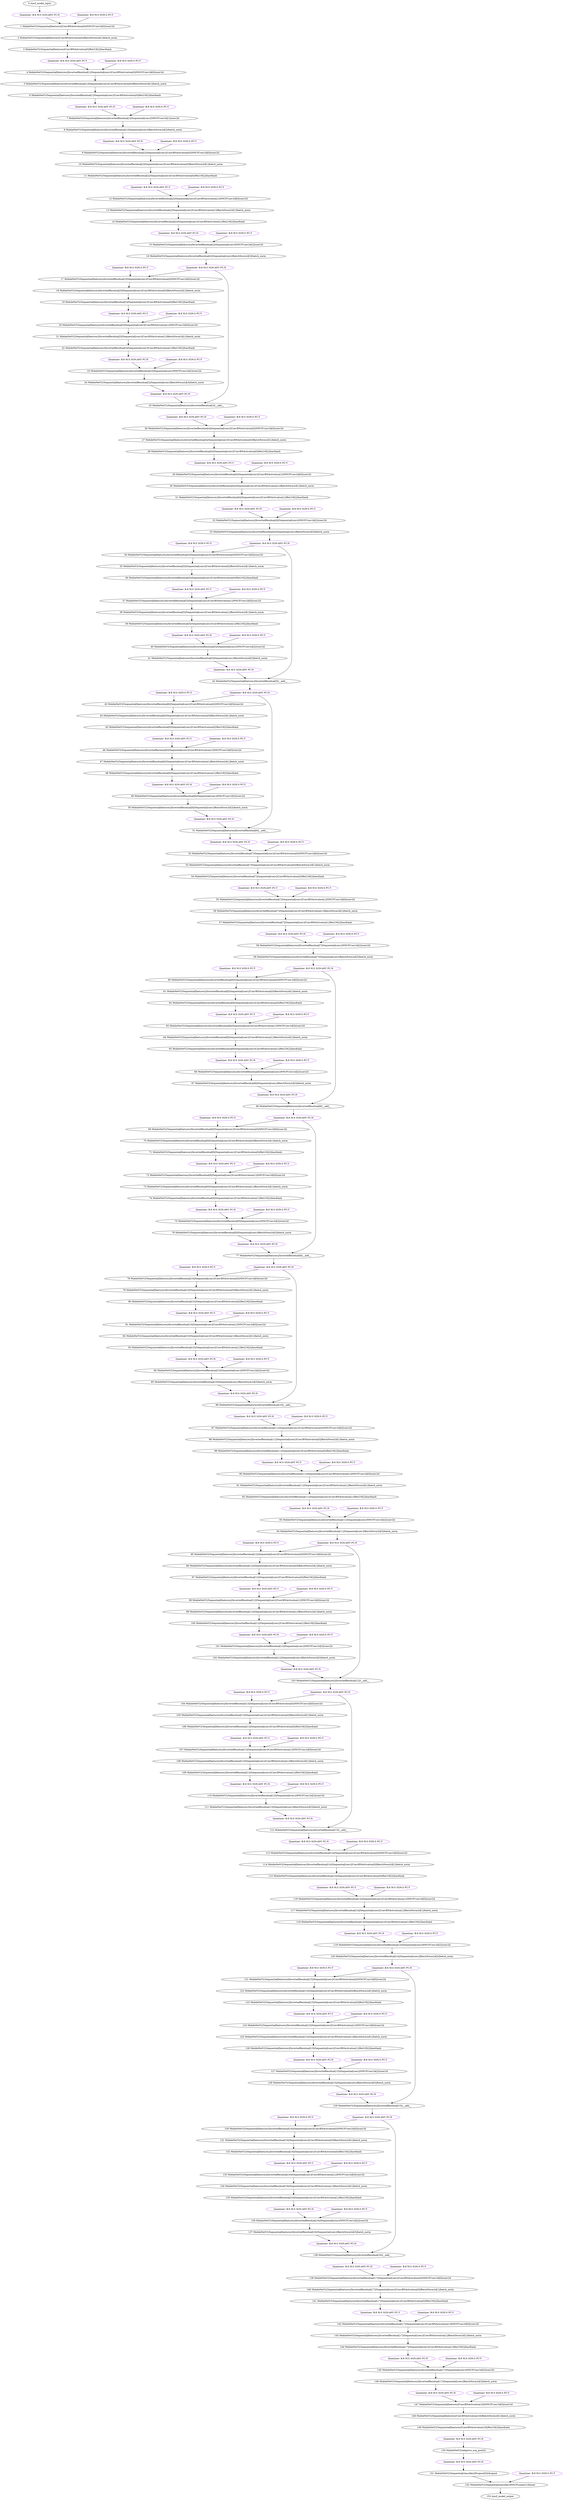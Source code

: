 strict digraph  {
"0 /nncf_model_input" [id=0, scope="", type=nncf_model_input];
"1 MobileNetV2/Sequential[features]/ConvBNActivation[0]/NNCFConv2d[0]/conv2d" [id=1, scope="MobileNetV2/Sequential[features]/ConvBNActivation[0]/NNCFConv2d[0]", type=conv2d];
"2 MobileNetV2/Sequential[features]/ConvBNActivation[0]/BatchNorm2d[1]/batch_norm" [id=2, scope="MobileNetV2/Sequential[features]/ConvBNActivation[0]/BatchNorm2d[1]", type=batch_norm];
"3 MobileNetV2/Sequential[features]/ConvBNActivation[0]/ReLU6[2]/hardtanh" [id=3, scope="MobileNetV2/Sequential[features]/ConvBNActivation[0]/ReLU6[2]", type=hardtanh];
"4 MobileNetV2/Sequential[features]/InvertedResidual[1]/Sequential[conv]/ConvBNActivation[0]/NNCFConv2d[0]/conv2d" [id=4, scope="MobileNetV2/Sequential[features]/InvertedResidual[1]/Sequential[conv]/ConvBNActivation[0]/NNCFConv2d[0]", type=conv2d];
"5 MobileNetV2/Sequential[features]/InvertedResidual[1]/Sequential[conv]/ConvBNActivation[0]/BatchNorm2d[1]/batch_norm" [id=5, scope="MobileNetV2/Sequential[features]/InvertedResidual[1]/Sequential[conv]/ConvBNActivation[0]/BatchNorm2d[1]", type=batch_norm];
"6 MobileNetV2/Sequential[features]/InvertedResidual[1]/Sequential[conv]/ConvBNActivation[0]/ReLU6[2]/hardtanh" [id=6, scope="MobileNetV2/Sequential[features]/InvertedResidual[1]/Sequential[conv]/ConvBNActivation[0]/ReLU6[2]", type=hardtanh];
"7 MobileNetV2/Sequential[features]/InvertedResidual[1]/Sequential[conv]/NNCFConv2d[1]/conv2d" [id=7, scope="MobileNetV2/Sequential[features]/InvertedResidual[1]/Sequential[conv]/NNCFConv2d[1]", type=conv2d];
"8 MobileNetV2/Sequential[features]/InvertedResidual[1]/Sequential[conv]/BatchNorm2d[2]/batch_norm" [id=8, scope="MobileNetV2/Sequential[features]/InvertedResidual[1]/Sequential[conv]/BatchNorm2d[2]", type=batch_norm];
"9 MobileNetV2/Sequential[features]/InvertedResidual[2]/Sequential[conv]/ConvBNActivation[0]/NNCFConv2d[0]/conv2d" [id=9, scope="MobileNetV2/Sequential[features]/InvertedResidual[2]/Sequential[conv]/ConvBNActivation[0]/NNCFConv2d[0]", type=conv2d];
"10 MobileNetV2/Sequential[features]/InvertedResidual[2]/Sequential[conv]/ConvBNActivation[0]/BatchNorm2d[1]/batch_norm" [id=10, scope="MobileNetV2/Sequential[features]/InvertedResidual[2]/Sequential[conv]/ConvBNActivation[0]/BatchNorm2d[1]", type=batch_norm];
"11 MobileNetV2/Sequential[features]/InvertedResidual[2]/Sequential[conv]/ConvBNActivation[0]/ReLU6[2]/hardtanh" [id=11, scope="MobileNetV2/Sequential[features]/InvertedResidual[2]/Sequential[conv]/ConvBNActivation[0]/ReLU6[2]", type=hardtanh];
"12 MobileNetV2/Sequential[features]/InvertedResidual[2]/Sequential[conv]/ConvBNActivation[1]/NNCFConv2d[0]/conv2d" [id=12, scope="MobileNetV2/Sequential[features]/InvertedResidual[2]/Sequential[conv]/ConvBNActivation[1]/NNCFConv2d[0]", type=conv2d];
"13 MobileNetV2/Sequential[features]/InvertedResidual[2]/Sequential[conv]/ConvBNActivation[1]/BatchNorm2d[1]/batch_norm" [id=13, scope="MobileNetV2/Sequential[features]/InvertedResidual[2]/Sequential[conv]/ConvBNActivation[1]/BatchNorm2d[1]", type=batch_norm];
"14 MobileNetV2/Sequential[features]/InvertedResidual[2]/Sequential[conv]/ConvBNActivation[1]/ReLU6[2]/hardtanh" [id=14, scope="MobileNetV2/Sequential[features]/InvertedResidual[2]/Sequential[conv]/ConvBNActivation[1]/ReLU6[2]", type=hardtanh];
"15 MobileNetV2/Sequential[features]/InvertedResidual[2]/Sequential[conv]/NNCFConv2d[2]/conv2d" [id=15, scope="MobileNetV2/Sequential[features]/InvertedResidual[2]/Sequential[conv]/NNCFConv2d[2]", type=conv2d];
"16 MobileNetV2/Sequential[features]/InvertedResidual[2]/Sequential[conv]/BatchNorm2d[3]/batch_norm" [id=16, scope="MobileNetV2/Sequential[features]/InvertedResidual[2]/Sequential[conv]/BatchNorm2d[3]", type=batch_norm];
"17 MobileNetV2/Sequential[features]/InvertedResidual[3]/Sequential[conv]/ConvBNActivation[0]/NNCFConv2d[0]/conv2d" [id=17, scope="MobileNetV2/Sequential[features]/InvertedResidual[3]/Sequential[conv]/ConvBNActivation[0]/NNCFConv2d[0]", type=conv2d];
"18 MobileNetV2/Sequential[features]/InvertedResidual[3]/Sequential[conv]/ConvBNActivation[0]/BatchNorm2d[1]/batch_norm" [id=18, scope="MobileNetV2/Sequential[features]/InvertedResidual[3]/Sequential[conv]/ConvBNActivation[0]/BatchNorm2d[1]", type=batch_norm];
"19 MobileNetV2/Sequential[features]/InvertedResidual[3]/Sequential[conv]/ConvBNActivation[0]/ReLU6[2]/hardtanh" [id=19, scope="MobileNetV2/Sequential[features]/InvertedResidual[3]/Sequential[conv]/ConvBNActivation[0]/ReLU6[2]", type=hardtanh];
"20 MobileNetV2/Sequential[features]/InvertedResidual[3]/Sequential[conv]/ConvBNActivation[1]/NNCFConv2d[0]/conv2d" [id=20, scope="MobileNetV2/Sequential[features]/InvertedResidual[3]/Sequential[conv]/ConvBNActivation[1]/NNCFConv2d[0]", type=conv2d];
"21 MobileNetV2/Sequential[features]/InvertedResidual[3]/Sequential[conv]/ConvBNActivation[1]/BatchNorm2d[1]/batch_norm" [id=21, scope="MobileNetV2/Sequential[features]/InvertedResidual[3]/Sequential[conv]/ConvBNActivation[1]/BatchNorm2d[1]", type=batch_norm];
"22 MobileNetV2/Sequential[features]/InvertedResidual[3]/Sequential[conv]/ConvBNActivation[1]/ReLU6[2]/hardtanh" [id=22, scope="MobileNetV2/Sequential[features]/InvertedResidual[3]/Sequential[conv]/ConvBNActivation[1]/ReLU6[2]", type=hardtanh];
"23 MobileNetV2/Sequential[features]/InvertedResidual[3]/Sequential[conv]/NNCFConv2d[2]/conv2d" [id=23, scope="MobileNetV2/Sequential[features]/InvertedResidual[3]/Sequential[conv]/NNCFConv2d[2]", type=conv2d];
"24 MobileNetV2/Sequential[features]/InvertedResidual[3]/Sequential[conv]/BatchNorm2d[3]/batch_norm" [id=24, scope="MobileNetV2/Sequential[features]/InvertedResidual[3]/Sequential[conv]/BatchNorm2d[3]", type=batch_norm];
"25 MobileNetV2/Sequential[features]/InvertedResidual[3]/__add__" [id=25, scope="MobileNetV2/Sequential[features]/InvertedResidual[3]", type=__add__];
"26 MobileNetV2/Sequential[features]/InvertedResidual[4]/Sequential[conv]/ConvBNActivation[0]/NNCFConv2d[0]/conv2d" [id=26, scope="MobileNetV2/Sequential[features]/InvertedResidual[4]/Sequential[conv]/ConvBNActivation[0]/NNCFConv2d[0]", type=conv2d];
"27 MobileNetV2/Sequential[features]/InvertedResidual[4]/Sequential[conv]/ConvBNActivation[0]/BatchNorm2d[1]/batch_norm" [id=27, scope="MobileNetV2/Sequential[features]/InvertedResidual[4]/Sequential[conv]/ConvBNActivation[0]/BatchNorm2d[1]", type=batch_norm];
"28 MobileNetV2/Sequential[features]/InvertedResidual[4]/Sequential[conv]/ConvBNActivation[0]/ReLU6[2]/hardtanh" [id=28, scope="MobileNetV2/Sequential[features]/InvertedResidual[4]/Sequential[conv]/ConvBNActivation[0]/ReLU6[2]", type=hardtanh];
"29 MobileNetV2/Sequential[features]/InvertedResidual[4]/Sequential[conv]/ConvBNActivation[1]/NNCFConv2d[0]/conv2d" [id=29, scope="MobileNetV2/Sequential[features]/InvertedResidual[4]/Sequential[conv]/ConvBNActivation[1]/NNCFConv2d[0]", type=conv2d];
"30 MobileNetV2/Sequential[features]/InvertedResidual[4]/Sequential[conv]/ConvBNActivation[1]/BatchNorm2d[1]/batch_norm" [id=30, scope="MobileNetV2/Sequential[features]/InvertedResidual[4]/Sequential[conv]/ConvBNActivation[1]/BatchNorm2d[1]", type=batch_norm];
"31 MobileNetV2/Sequential[features]/InvertedResidual[4]/Sequential[conv]/ConvBNActivation[1]/ReLU6[2]/hardtanh" [id=31, scope="MobileNetV2/Sequential[features]/InvertedResidual[4]/Sequential[conv]/ConvBNActivation[1]/ReLU6[2]", type=hardtanh];
"32 MobileNetV2/Sequential[features]/InvertedResidual[4]/Sequential[conv]/NNCFConv2d[2]/conv2d" [id=32, scope="MobileNetV2/Sequential[features]/InvertedResidual[4]/Sequential[conv]/NNCFConv2d[2]", type=conv2d];
"33 MobileNetV2/Sequential[features]/InvertedResidual[4]/Sequential[conv]/BatchNorm2d[3]/batch_norm" [id=33, scope="MobileNetV2/Sequential[features]/InvertedResidual[4]/Sequential[conv]/BatchNorm2d[3]", type=batch_norm];
"34 MobileNetV2/Sequential[features]/InvertedResidual[5]/Sequential[conv]/ConvBNActivation[0]/NNCFConv2d[0]/conv2d" [id=34, scope="MobileNetV2/Sequential[features]/InvertedResidual[5]/Sequential[conv]/ConvBNActivation[0]/NNCFConv2d[0]", type=conv2d];
"35 MobileNetV2/Sequential[features]/InvertedResidual[5]/Sequential[conv]/ConvBNActivation[0]/BatchNorm2d[1]/batch_norm" [id=35, scope="MobileNetV2/Sequential[features]/InvertedResidual[5]/Sequential[conv]/ConvBNActivation[0]/BatchNorm2d[1]", type=batch_norm];
"36 MobileNetV2/Sequential[features]/InvertedResidual[5]/Sequential[conv]/ConvBNActivation[0]/ReLU6[2]/hardtanh" [id=36, scope="MobileNetV2/Sequential[features]/InvertedResidual[5]/Sequential[conv]/ConvBNActivation[0]/ReLU6[2]", type=hardtanh];
"37 MobileNetV2/Sequential[features]/InvertedResidual[5]/Sequential[conv]/ConvBNActivation[1]/NNCFConv2d[0]/conv2d" [id=37, scope="MobileNetV2/Sequential[features]/InvertedResidual[5]/Sequential[conv]/ConvBNActivation[1]/NNCFConv2d[0]", type=conv2d];
"38 MobileNetV2/Sequential[features]/InvertedResidual[5]/Sequential[conv]/ConvBNActivation[1]/BatchNorm2d[1]/batch_norm" [id=38, scope="MobileNetV2/Sequential[features]/InvertedResidual[5]/Sequential[conv]/ConvBNActivation[1]/BatchNorm2d[1]", type=batch_norm];
"39 MobileNetV2/Sequential[features]/InvertedResidual[5]/Sequential[conv]/ConvBNActivation[1]/ReLU6[2]/hardtanh" [id=39, scope="MobileNetV2/Sequential[features]/InvertedResidual[5]/Sequential[conv]/ConvBNActivation[1]/ReLU6[2]", type=hardtanh];
"40 MobileNetV2/Sequential[features]/InvertedResidual[5]/Sequential[conv]/NNCFConv2d[2]/conv2d" [id=40, scope="MobileNetV2/Sequential[features]/InvertedResidual[5]/Sequential[conv]/NNCFConv2d[2]", type=conv2d];
"41 MobileNetV2/Sequential[features]/InvertedResidual[5]/Sequential[conv]/BatchNorm2d[3]/batch_norm" [id=41, scope="MobileNetV2/Sequential[features]/InvertedResidual[5]/Sequential[conv]/BatchNorm2d[3]", type=batch_norm];
"42 MobileNetV2/Sequential[features]/InvertedResidual[5]/__add__" [id=42, scope="MobileNetV2/Sequential[features]/InvertedResidual[5]", type=__add__];
"43 MobileNetV2/Sequential[features]/InvertedResidual[6]/Sequential[conv]/ConvBNActivation[0]/NNCFConv2d[0]/conv2d" [id=43, scope="MobileNetV2/Sequential[features]/InvertedResidual[6]/Sequential[conv]/ConvBNActivation[0]/NNCFConv2d[0]", type=conv2d];
"44 MobileNetV2/Sequential[features]/InvertedResidual[6]/Sequential[conv]/ConvBNActivation[0]/BatchNorm2d[1]/batch_norm" [id=44, scope="MobileNetV2/Sequential[features]/InvertedResidual[6]/Sequential[conv]/ConvBNActivation[0]/BatchNorm2d[1]", type=batch_norm];
"45 MobileNetV2/Sequential[features]/InvertedResidual[6]/Sequential[conv]/ConvBNActivation[0]/ReLU6[2]/hardtanh" [id=45, scope="MobileNetV2/Sequential[features]/InvertedResidual[6]/Sequential[conv]/ConvBNActivation[0]/ReLU6[2]", type=hardtanh];
"46 MobileNetV2/Sequential[features]/InvertedResidual[6]/Sequential[conv]/ConvBNActivation[1]/NNCFConv2d[0]/conv2d" [id=46, scope="MobileNetV2/Sequential[features]/InvertedResidual[6]/Sequential[conv]/ConvBNActivation[1]/NNCFConv2d[0]", type=conv2d];
"47 MobileNetV2/Sequential[features]/InvertedResidual[6]/Sequential[conv]/ConvBNActivation[1]/BatchNorm2d[1]/batch_norm" [id=47, scope="MobileNetV2/Sequential[features]/InvertedResidual[6]/Sequential[conv]/ConvBNActivation[1]/BatchNorm2d[1]", type=batch_norm];
"48 MobileNetV2/Sequential[features]/InvertedResidual[6]/Sequential[conv]/ConvBNActivation[1]/ReLU6[2]/hardtanh" [id=48, scope="MobileNetV2/Sequential[features]/InvertedResidual[6]/Sequential[conv]/ConvBNActivation[1]/ReLU6[2]", type=hardtanh];
"49 MobileNetV2/Sequential[features]/InvertedResidual[6]/Sequential[conv]/NNCFConv2d[2]/conv2d" [id=49, scope="MobileNetV2/Sequential[features]/InvertedResidual[6]/Sequential[conv]/NNCFConv2d[2]", type=conv2d];
"50 MobileNetV2/Sequential[features]/InvertedResidual[6]/Sequential[conv]/BatchNorm2d[3]/batch_norm" [id=50, scope="MobileNetV2/Sequential[features]/InvertedResidual[6]/Sequential[conv]/BatchNorm2d[3]", type=batch_norm];
"51 MobileNetV2/Sequential[features]/InvertedResidual[6]/__add__" [id=51, scope="MobileNetV2/Sequential[features]/InvertedResidual[6]", type=__add__];
"52 MobileNetV2/Sequential[features]/InvertedResidual[7]/Sequential[conv]/ConvBNActivation[0]/NNCFConv2d[0]/conv2d" [id=52, scope="MobileNetV2/Sequential[features]/InvertedResidual[7]/Sequential[conv]/ConvBNActivation[0]/NNCFConv2d[0]", type=conv2d];
"53 MobileNetV2/Sequential[features]/InvertedResidual[7]/Sequential[conv]/ConvBNActivation[0]/BatchNorm2d[1]/batch_norm" [id=53, scope="MobileNetV2/Sequential[features]/InvertedResidual[7]/Sequential[conv]/ConvBNActivation[0]/BatchNorm2d[1]", type=batch_norm];
"54 MobileNetV2/Sequential[features]/InvertedResidual[7]/Sequential[conv]/ConvBNActivation[0]/ReLU6[2]/hardtanh" [id=54, scope="MobileNetV2/Sequential[features]/InvertedResidual[7]/Sequential[conv]/ConvBNActivation[0]/ReLU6[2]", type=hardtanh];
"55 MobileNetV2/Sequential[features]/InvertedResidual[7]/Sequential[conv]/ConvBNActivation[1]/NNCFConv2d[0]/conv2d" [id=55, scope="MobileNetV2/Sequential[features]/InvertedResidual[7]/Sequential[conv]/ConvBNActivation[1]/NNCFConv2d[0]", type=conv2d];
"56 MobileNetV2/Sequential[features]/InvertedResidual[7]/Sequential[conv]/ConvBNActivation[1]/BatchNorm2d[1]/batch_norm" [id=56, scope="MobileNetV2/Sequential[features]/InvertedResidual[7]/Sequential[conv]/ConvBNActivation[1]/BatchNorm2d[1]", type=batch_norm];
"57 MobileNetV2/Sequential[features]/InvertedResidual[7]/Sequential[conv]/ConvBNActivation[1]/ReLU6[2]/hardtanh" [id=57, scope="MobileNetV2/Sequential[features]/InvertedResidual[7]/Sequential[conv]/ConvBNActivation[1]/ReLU6[2]", type=hardtanh];
"58 MobileNetV2/Sequential[features]/InvertedResidual[7]/Sequential[conv]/NNCFConv2d[2]/conv2d" [id=58, scope="MobileNetV2/Sequential[features]/InvertedResidual[7]/Sequential[conv]/NNCFConv2d[2]", type=conv2d];
"59 MobileNetV2/Sequential[features]/InvertedResidual[7]/Sequential[conv]/BatchNorm2d[3]/batch_norm" [id=59, scope="MobileNetV2/Sequential[features]/InvertedResidual[7]/Sequential[conv]/BatchNorm2d[3]", type=batch_norm];
"60 MobileNetV2/Sequential[features]/InvertedResidual[8]/Sequential[conv]/ConvBNActivation[0]/NNCFConv2d[0]/conv2d" [id=60, scope="MobileNetV2/Sequential[features]/InvertedResidual[8]/Sequential[conv]/ConvBNActivation[0]/NNCFConv2d[0]", type=conv2d];
"61 MobileNetV2/Sequential[features]/InvertedResidual[8]/Sequential[conv]/ConvBNActivation[0]/BatchNorm2d[1]/batch_norm" [id=61, scope="MobileNetV2/Sequential[features]/InvertedResidual[8]/Sequential[conv]/ConvBNActivation[0]/BatchNorm2d[1]", type=batch_norm];
"62 MobileNetV2/Sequential[features]/InvertedResidual[8]/Sequential[conv]/ConvBNActivation[0]/ReLU6[2]/hardtanh" [id=62, scope="MobileNetV2/Sequential[features]/InvertedResidual[8]/Sequential[conv]/ConvBNActivation[0]/ReLU6[2]", type=hardtanh];
"63 MobileNetV2/Sequential[features]/InvertedResidual[8]/Sequential[conv]/ConvBNActivation[1]/NNCFConv2d[0]/conv2d" [id=63, scope="MobileNetV2/Sequential[features]/InvertedResidual[8]/Sequential[conv]/ConvBNActivation[1]/NNCFConv2d[0]", type=conv2d];
"64 MobileNetV2/Sequential[features]/InvertedResidual[8]/Sequential[conv]/ConvBNActivation[1]/BatchNorm2d[1]/batch_norm" [id=64, scope="MobileNetV2/Sequential[features]/InvertedResidual[8]/Sequential[conv]/ConvBNActivation[1]/BatchNorm2d[1]", type=batch_norm];
"65 MobileNetV2/Sequential[features]/InvertedResidual[8]/Sequential[conv]/ConvBNActivation[1]/ReLU6[2]/hardtanh" [id=65, scope="MobileNetV2/Sequential[features]/InvertedResidual[8]/Sequential[conv]/ConvBNActivation[1]/ReLU6[2]", type=hardtanh];
"66 MobileNetV2/Sequential[features]/InvertedResidual[8]/Sequential[conv]/NNCFConv2d[2]/conv2d" [id=66, scope="MobileNetV2/Sequential[features]/InvertedResidual[8]/Sequential[conv]/NNCFConv2d[2]", type=conv2d];
"67 MobileNetV2/Sequential[features]/InvertedResidual[8]/Sequential[conv]/BatchNorm2d[3]/batch_norm" [id=67, scope="MobileNetV2/Sequential[features]/InvertedResidual[8]/Sequential[conv]/BatchNorm2d[3]", type=batch_norm];
"68 MobileNetV2/Sequential[features]/InvertedResidual[8]/__add__" [id=68, scope="MobileNetV2/Sequential[features]/InvertedResidual[8]", type=__add__];
"69 MobileNetV2/Sequential[features]/InvertedResidual[9]/Sequential[conv]/ConvBNActivation[0]/NNCFConv2d[0]/conv2d" [id=69, scope="MobileNetV2/Sequential[features]/InvertedResidual[9]/Sequential[conv]/ConvBNActivation[0]/NNCFConv2d[0]", type=conv2d];
"70 MobileNetV2/Sequential[features]/InvertedResidual[9]/Sequential[conv]/ConvBNActivation[0]/BatchNorm2d[1]/batch_norm" [id=70, scope="MobileNetV2/Sequential[features]/InvertedResidual[9]/Sequential[conv]/ConvBNActivation[0]/BatchNorm2d[1]", type=batch_norm];
"71 MobileNetV2/Sequential[features]/InvertedResidual[9]/Sequential[conv]/ConvBNActivation[0]/ReLU6[2]/hardtanh" [id=71, scope="MobileNetV2/Sequential[features]/InvertedResidual[9]/Sequential[conv]/ConvBNActivation[0]/ReLU6[2]", type=hardtanh];
"72 MobileNetV2/Sequential[features]/InvertedResidual[9]/Sequential[conv]/ConvBNActivation[1]/NNCFConv2d[0]/conv2d" [id=72, scope="MobileNetV2/Sequential[features]/InvertedResidual[9]/Sequential[conv]/ConvBNActivation[1]/NNCFConv2d[0]", type=conv2d];
"73 MobileNetV2/Sequential[features]/InvertedResidual[9]/Sequential[conv]/ConvBNActivation[1]/BatchNorm2d[1]/batch_norm" [id=73, scope="MobileNetV2/Sequential[features]/InvertedResidual[9]/Sequential[conv]/ConvBNActivation[1]/BatchNorm2d[1]", type=batch_norm];
"74 MobileNetV2/Sequential[features]/InvertedResidual[9]/Sequential[conv]/ConvBNActivation[1]/ReLU6[2]/hardtanh" [id=74, scope="MobileNetV2/Sequential[features]/InvertedResidual[9]/Sequential[conv]/ConvBNActivation[1]/ReLU6[2]", type=hardtanh];
"75 MobileNetV2/Sequential[features]/InvertedResidual[9]/Sequential[conv]/NNCFConv2d[2]/conv2d" [id=75, scope="MobileNetV2/Sequential[features]/InvertedResidual[9]/Sequential[conv]/NNCFConv2d[2]", type=conv2d];
"76 MobileNetV2/Sequential[features]/InvertedResidual[9]/Sequential[conv]/BatchNorm2d[3]/batch_norm" [id=76, scope="MobileNetV2/Sequential[features]/InvertedResidual[9]/Sequential[conv]/BatchNorm2d[3]", type=batch_norm];
"77 MobileNetV2/Sequential[features]/InvertedResidual[9]/__add__" [id=77, scope="MobileNetV2/Sequential[features]/InvertedResidual[9]", type=__add__];
"78 MobileNetV2/Sequential[features]/InvertedResidual[10]/Sequential[conv]/ConvBNActivation[0]/NNCFConv2d[0]/conv2d" [id=78, scope="MobileNetV2/Sequential[features]/InvertedResidual[10]/Sequential[conv]/ConvBNActivation[0]/NNCFConv2d[0]", type=conv2d];
"79 MobileNetV2/Sequential[features]/InvertedResidual[10]/Sequential[conv]/ConvBNActivation[0]/BatchNorm2d[1]/batch_norm" [id=79, scope="MobileNetV2/Sequential[features]/InvertedResidual[10]/Sequential[conv]/ConvBNActivation[0]/BatchNorm2d[1]", type=batch_norm];
"80 MobileNetV2/Sequential[features]/InvertedResidual[10]/Sequential[conv]/ConvBNActivation[0]/ReLU6[2]/hardtanh" [id=80, scope="MobileNetV2/Sequential[features]/InvertedResidual[10]/Sequential[conv]/ConvBNActivation[0]/ReLU6[2]", type=hardtanh];
"81 MobileNetV2/Sequential[features]/InvertedResidual[10]/Sequential[conv]/ConvBNActivation[1]/NNCFConv2d[0]/conv2d" [id=81, scope="MobileNetV2/Sequential[features]/InvertedResidual[10]/Sequential[conv]/ConvBNActivation[1]/NNCFConv2d[0]", type=conv2d];
"82 MobileNetV2/Sequential[features]/InvertedResidual[10]/Sequential[conv]/ConvBNActivation[1]/BatchNorm2d[1]/batch_norm" [id=82, scope="MobileNetV2/Sequential[features]/InvertedResidual[10]/Sequential[conv]/ConvBNActivation[1]/BatchNorm2d[1]", type=batch_norm];
"83 MobileNetV2/Sequential[features]/InvertedResidual[10]/Sequential[conv]/ConvBNActivation[1]/ReLU6[2]/hardtanh" [id=83, scope="MobileNetV2/Sequential[features]/InvertedResidual[10]/Sequential[conv]/ConvBNActivation[1]/ReLU6[2]", type=hardtanh];
"84 MobileNetV2/Sequential[features]/InvertedResidual[10]/Sequential[conv]/NNCFConv2d[2]/conv2d" [id=84, scope="MobileNetV2/Sequential[features]/InvertedResidual[10]/Sequential[conv]/NNCFConv2d[2]", type=conv2d];
"85 MobileNetV2/Sequential[features]/InvertedResidual[10]/Sequential[conv]/BatchNorm2d[3]/batch_norm" [id=85, scope="MobileNetV2/Sequential[features]/InvertedResidual[10]/Sequential[conv]/BatchNorm2d[3]", type=batch_norm];
"86 MobileNetV2/Sequential[features]/InvertedResidual[10]/__add__" [id=86, scope="MobileNetV2/Sequential[features]/InvertedResidual[10]", type=__add__];
"87 MobileNetV2/Sequential[features]/InvertedResidual[11]/Sequential[conv]/ConvBNActivation[0]/NNCFConv2d[0]/conv2d" [id=87, scope="MobileNetV2/Sequential[features]/InvertedResidual[11]/Sequential[conv]/ConvBNActivation[0]/NNCFConv2d[0]", type=conv2d];
"88 MobileNetV2/Sequential[features]/InvertedResidual[11]/Sequential[conv]/ConvBNActivation[0]/BatchNorm2d[1]/batch_norm" [id=88, scope="MobileNetV2/Sequential[features]/InvertedResidual[11]/Sequential[conv]/ConvBNActivation[0]/BatchNorm2d[1]", type=batch_norm];
"89 MobileNetV2/Sequential[features]/InvertedResidual[11]/Sequential[conv]/ConvBNActivation[0]/ReLU6[2]/hardtanh" [id=89, scope="MobileNetV2/Sequential[features]/InvertedResidual[11]/Sequential[conv]/ConvBNActivation[0]/ReLU6[2]", type=hardtanh];
"90 MobileNetV2/Sequential[features]/InvertedResidual[11]/Sequential[conv]/ConvBNActivation[1]/NNCFConv2d[0]/conv2d" [id=90, scope="MobileNetV2/Sequential[features]/InvertedResidual[11]/Sequential[conv]/ConvBNActivation[1]/NNCFConv2d[0]", type=conv2d];
"91 MobileNetV2/Sequential[features]/InvertedResidual[11]/Sequential[conv]/ConvBNActivation[1]/BatchNorm2d[1]/batch_norm" [id=91, scope="MobileNetV2/Sequential[features]/InvertedResidual[11]/Sequential[conv]/ConvBNActivation[1]/BatchNorm2d[1]", type=batch_norm];
"92 MobileNetV2/Sequential[features]/InvertedResidual[11]/Sequential[conv]/ConvBNActivation[1]/ReLU6[2]/hardtanh" [id=92, scope="MobileNetV2/Sequential[features]/InvertedResidual[11]/Sequential[conv]/ConvBNActivation[1]/ReLU6[2]", type=hardtanh];
"93 MobileNetV2/Sequential[features]/InvertedResidual[11]/Sequential[conv]/NNCFConv2d[2]/conv2d" [id=93, scope="MobileNetV2/Sequential[features]/InvertedResidual[11]/Sequential[conv]/NNCFConv2d[2]", type=conv2d];
"94 MobileNetV2/Sequential[features]/InvertedResidual[11]/Sequential[conv]/BatchNorm2d[3]/batch_norm" [id=94, scope="MobileNetV2/Sequential[features]/InvertedResidual[11]/Sequential[conv]/BatchNorm2d[3]", type=batch_norm];
"95 MobileNetV2/Sequential[features]/InvertedResidual[12]/Sequential[conv]/ConvBNActivation[0]/NNCFConv2d[0]/conv2d" [id=95, scope="MobileNetV2/Sequential[features]/InvertedResidual[12]/Sequential[conv]/ConvBNActivation[0]/NNCFConv2d[0]", type=conv2d];
"96 MobileNetV2/Sequential[features]/InvertedResidual[12]/Sequential[conv]/ConvBNActivation[0]/BatchNorm2d[1]/batch_norm" [id=96, scope="MobileNetV2/Sequential[features]/InvertedResidual[12]/Sequential[conv]/ConvBNActivation[0]/BatchNorm2d[1]", type=batch_norm];
"97 MobileNetV2/Sequential[features]/InvertedResidual[12]/Sequential[conv]/ConvBNActivation[0]/ReLU6[2]/hardtanh" [id=97, scope="MobileNetV2/Sequential[features]/InvertedResidual[12]/Sequential[conv]/ConvBNActivation[0]/ReLU6[2]", type=hardtanh];
"98 MobileNetV2/Sequential[features]/InvertedResidual[12]/Sequential[conv]/ConvBNActivation[1]/NNCFConv2d[0]/conv2d" [id=98, scope="MobileNetV2/Sequential[features]/InvertedResidual[12]/Sequential[conv]/ConvBNActivation[1]/NNCFConv2d[0]", type=conv2d];
"99 MobileNetV2/Sequential[features]/InvertedResidual[12]/Sequential[conv]/ConvBNActivation[1]/BatchNorm2d[1]/batch_norm" [id=99, scope="MobileNetV2/Sequential[features]/InvertedResidual[12]/Sequential[conv]/ConvBNActivation[1]/BatchNorm2d[1]", type=batch_norm];
"100 MobileNetV2/Sequential[features]/InvertedResidual[12]/Sequential[conv]/ConvBNActivation[1]/ReLU6[2]/hardtanh" [id=100, scope="MobileNetV2/Sequential[features]/InvertedResidual[12]/Sequential[conv]/ConvBNActivation[1]/ReLU6[2]", type=hardtanh];
"101 MobileNetV2/Sequential[features]/InvertedResidual[12]/Sequential[conv]/NNCFConv2d[2]/conv2d" [id=101, scope="MobileNetV2/Sequential[features]/InvertedResidual[12]/Sequential[conv]/NNCFConv2d[2]", type=conv2d];
"102 MobileNetV2/Sequential[features]/InvertedResidual[12]/Sequential[conv]/BatchNorm2d[3]/batch_norm" [id=102, scope="MobileNetV2/Sequential[features]/InvertedResidual[12]/Sequential[conv]/BatchNorm2d[3]", type=batch_norm];
"103 MobileNetV2/Sequential[features]/InvertedResidual[12]/__add__" [id=103, scope="MobileNetV2/Sequential[features]/InvertedResidual[12]", type=__add__];
"104 MobileNetV2/Sequential[features]/InvertedResidual[13]/Sequential[conv]/ConvBNActivation[0]/NNCFConv2d[0]/conv2d" [id=104, scope="MobileNetV2/Sequential[features]/InvertedResidual[13]/Sequential[conv]/ConvBNActivation[0]/NNCFConv2d[0]", type=conv2d];
"105 MobileNetV2/Sequential[features]/InvertedResidual[13]/Sequential[conv]/ConvBNActivation[0]/BatchNorm2d[1]/batch_norm" [id=105, scope="MobileNetV2/Sequential[features]/InvertedResidual[13]/Sequential[conv]/ConvBNActivation[0]/BatchNorm2d[1]", type=batch_norm];
"106 MobileNetV2/Sequential[features]/InvertedResidual[13]/Sequential[conv]/ConvBNActivation[0]/ReLU6[2]/hardtanh" [id=106, scope="MobileNetV2/Sequential[features]/InvertedResidual[13]/Sequential[conv]/ConvBNActivation[0]/ReLU6[2]", type=hardtanh];
"107 MobileNetV2/Sequential[features]/InvertedResidual[13]/Sequential[conv]/ConvBNActivation[1]/NNCFConv2d[0]/conv2d" [id=107, scope="MobileNetV2/Sequential[features]/InvertedResidual[13]/Sequential[conv]/ConvBNActivation[1]/NNCFConv2d[0]", type=conv2d];
"108 MobileNetV2/Sequential[features]/InvertedResidual[13]/Sequential[conv]/ConvBNActivation[1]/BatchNorm2d[1]/batch_norm" [id=108, scope="MobileNetV2/Sequential[features]/InvertedResidual[13]/Sequential[conv]/ConvBNActivation[1]/BatchNorm2d[1]", type=batch_norm];
"109 MobileNetV2/Sequential[features]/InvertedResidual[13]/Sequential[conv]/ConvBNActivation[1]/ReLU6[2]/hardtanh" [id=109, scope="MobileNetV2/Sequential[features]/InvertedResidual[13]/Sequential[conv]/ConvBNActivation[1]/ReLU6[2]", type=hardtanh];
"110 MobileNetV2/Sequential[features]/InvertedResidual[13]/Sequential[conv]/NNCFConv2d[2]/conv2d" [id=110, scope="MobileNetV2/Sequential[features]/InvertedResidual[13]/Sequential[conv]/NNCFConv2d[2]", type=conv2d];
"111 MobileNetV2/Sequential[features]/InvertedResidual[13]/Sequential[conv]/BatchNorm2d[3]/batch_norm" [id=111, scope="MobileNetV2/Sequential[features]/InvertedResidual[13]/Sequential[conv]/BatchNorm2d[3]", type=batch_norm];
"112 MobileNetV2/Sequential[features]/InvertedResidual[13]/__add__" [id=112, scope="MobileNetV2/Sequential[features]/InvertedResidual[13]", type=__add__];
"113 MobileNetV2/Sequential[features]/InvertedResidual[14]/Sequential[conv]/ConvBNActivation[0]/NNCFConv2d[0]/conv2d" [id=113, scope="MobileNetV2/Sequential[features]/InvertedResidual[14]/Sequential[conv]/ConvBNActivation[0]/NNCFConv2d[0]", type=conv2d];
"114 MobileNetV2/Sequential[features]/InvertedResidual[14]/Sequential[conv]/ConvBNActivation[0]/BatchNorm2d[1]/batch_norm" [id=114, scope="MobileNetV2/Sequential[features]/InvertedResidual[14]/Sequential[conv]/ConvBNActivation[0]/BatchNorm2d[1]", type=batch_norm];
"115 MobileNetV2/Sequential[features]/InvertedResidual[14]/Sequential[conv]/ConvBNActivation[0]/ReLU6[2]/hardtanh" [id=115, scope="MobileNetV2/Sequential[features]/InvertedResidual[14]/Sequential[conv]/ConvBNActivation[0]/ReLU6[2]", type=hardtanh];
"116 MobileNetV2/Sequential[features]/InvertedResidual[14]/Sequential[conv]/ConvBNActivation[1]/NNCFConv2d[0]/conv2d" [id=116, scope="MobileNetV2/Sequential[features]/InvertedResidual[14]/Sequential[conv]/ConvBNActivation[1]/NNCFConv2d[0]", type=conv2d];
"117 MobileNetV2/Sequential[features]/InvertedResidual[14]/Sequential[conv]/ConvBNActivation[1]/BatchNorm2d[1]/batch_norm" [id=117, scope="MobileNetV2/Sequential[features]/InvertedResidual[14]/Sequential[conv]/ConvBNActivation[1]/BatchNorm2d[1]", type=batch_norm];
"118 MobileNetV2/Sequential[features]/InvertedResidual[14]/Sequential[conv]/ConvBNActivation[1]/ReLU6[2]/hardtanh" [id=118, scope="MobileNetV2/Sequential[features]/InvertedResidual[14]/Sequential[conv]/ConvBNActivation[1]/ReLU6[2]", type=hardtanh];
"119 MobileNetV2/Sequential[features]/InvertedResidual[14]/Sequential[conv]/NNCFConv2d[2]/conv2d" [id=119, scope="MobileNetV2/Sequential[features]/InvertedResidual[14]/Sequential[conv]/NNCFConv2d[2]", type=conv2d];
"120 MobileNetV2/Sequential[features]/InvertedResidual[14]/Sequential[conv]/BatchNorm2d[3]/batch_norm" [id=120, scope="MobileNetV2/Sequential[features]/InvertedResidual[14]/Sequential[conv]/BatchNorm2d[3]", type=batch_norm];
"121 MobileNetV2/Sequential[features]/InvertedResidual[15]/Sequential[conv]/ConvBNActivation[0]/NNCFConv2d[0]/conv2d" [id=121, scope="MobileNetV2/Sequential[features]/InvertedResidual[15]/Sequential[conv]/ConvBNActivation[0]/NNCFConv2d[0]", type=conv2d];
"122 MobileNetV2/Sequential[features]/InvertedResidual[15]/Sequential[conv]/ConvBNActivation[0]/BatchNorm2d[1]/batch_norm" [id=122, scope="MobileNetV2/Sequential[features]/InvertedResidual[15]/Sequential[conv]/ConvBNActivation[0]/BatchNorm2d[1]", type=batch_norm];
"123 MobileNetV2/Sequential[features]/InvertedResidual[15]/Sequential[conv]/ConvBNActivation[0]/ReLU6[2]/hardtanh" [id=123, scope="MobileNetV2/Sequential[features]/InvertedResidual[15]/Sequential[conv]/ConvBNActivation[0]/ReLU6[2]", type=hardtanh];
"124 MobileNetV2/Sequential[features]/InvertedResidual[15]/Sequential[conv]/ConvBNActivation[1]/NNCFConv2d[0]/conv2d" [id=124, scope="MobileNetV2/Sequential[features]/InvertedResidual[15]/Sequential[conv]/ConvBNActivation[1]/NNCFConv2d[0]", type=conv2d];
"125 MobileNetV2/Sequential[features]/InvertedResidual[15]/Sequential[conv]/ConvBNActivation[1]/BatchNorm2d[1]/batch_norm" [id=125, scope="MobileNetV2/Sequential[features]/InvertedResidual[15]/Sequential[conv]/ConvBNActivation[1]/BatchNorm2d[1]", type=batch_norm];
"126 MobileNetV2/Sequential[features]/InvertedResidual[15]/Sequential[conv]/ConvBNActivation[1]/ReLU6[2]/hardtanh" [id=126, scope="MobileNetV2/Sequential[features]/InvertedResidual[15]/Sequential[conv]/ConvBNActivation[1]/ReLU6[2]", type=hardtanh];
"127 MobileNetV2/Sequential[features]/InvertedResidual[15]/Sequential[conv]/NNCFConv2d[2]/conv2d" [id=127, scope="MobileNetV2/Sequential[features]/InvertedResidual[15]/Sequential[conv]/NNCFConv2d[2]", type=conv2d];
"128 MobileNetV2/Sequential[features]/InvertedResidual[15]/Sequential[conv]/BatchNorm2d[3]/batch_norm" [id=128, scope="MobileNetV2/Sequential[features]/InvertedResidual[15]/Sequential[conv]/BatchNorm2d[3]", type=batch_norm];
"129 MobileNetV2/Sequential[features]/InvertedResidual[15]/__add__" [id=129, scope="MobileNetV2/Sequential[features]/InvertedResidual[15]", type=__add__];
"130 MobileNetV2/Sequential[features]/InvertedResidual[16]/Sequential[conv]/ConvBNActivation[0]/NNCFConv2d[0]/conv2d" [id=130, scope="MobileNetV2/Sequential[features]/InvertedResidual[16]/Sequential[conv]/ConvBNActivation[0]/NNCFConv2d[0]", type=conv2d];
"131 MobileNetV2/Sequential[features]/InvertedResidual[16]/Sequential[conv]/ConvBNActivation[0]/BatchNorm2d[1]/batch_norm" [id=131, scope="MobileNetV2/Sequential[features]/InvertedResidual[16]/Sequential[conv]/ConvBNActivation[0]/BatchNorm2d[1]", type=batch_norm];
"132 MobileNetV2/Sequential[features]/InvertedResidual[16]/Sequential[conv]/ConvBNActivation[0]/ReLU6[2]/hardtanh" [id=132, scope="MobileNetV2/Sequential[features]/InvertedResidual[16]/Sequential[conv]/ConvBNActivation[0]/ReLU6[2]", type=hardtanh];
"133 MobileNetV2/Sequential[features]/InvertedResidual[16]/Sequential[conv]/ConvBNActivation[1]/NNCFConv2d[0]/conv2d" [id=133, scope="MobileNetV2/Sequential[features]/InvertedResidual[16]/Sequential[conv]/ConvBNActivation[1]/NNCFConv2d[0]", type=conv2d];
"134 MobileNetV2/Sequential[features]/InvertedResidual[16]/Sequential[conv]/ConvBNActivation[1]/BatchNorm2d[1]/batch_norm" [id=134, scope="MobileNetV2/Sequential[features]/InvertedResidual[16]/Sequential[conv]/ConvBNActivation[1]/BatchNorm2d[1]", type=batch_norm];
"135 MobileNetV2/Sequential[features]/InvertedResidual[16]/Sequential[conv]/ConvBNActivation[1]/ReLU6[2]/hardtanh" [id=135, scope="MobileNetV2/Sequential[features]/InvertedResidual[16]/Sequential[conv]/ConvBNActivation[1]/ReLU6[2]", type=hardtanh];
"136 MobileNetV2/Sequential[features]/InvertedResidual[16]/Sequential[conv]/NNCFConv2d[2]/conv2d" [id=136, scope="MobileNetV2/Sequential[features]/InvertedResidual[16]/Sequential[conv]/NNCFConv2d[2]", type=conv2d];
"137 MobileNetV2/Sequential[features]/InvertedResidual[16]/Sequential[conv]/BatchNorm2d[3]/batch_norm" [id=137, scope="MobileNetV2/Sequential[features]/InvertedResidual[16]/Sequential[conv]/BatchNorm2d[3]", type=batch_norm];
"138 MobileNetV2/Sequential[features]/InvertedResidual[16]/__add__" [id=138, scope="MobileNetV2/Sequential[features]/InvertedResidual[16]", type=__add__];
"139 MobileNetV2/Sequential[features]/InvertedResidual[17]/Sequential[conv]/ConvBNActivation[0]/NNCFConv2d[0]/conv2d" [id=139, scope="MobileNetV2/Sequential[features]/InvertedResidual[17]/Sequential[conv]/ConvBNActivation[0]/NNCFConv2d[0]", type=conv2d];
"140 MobileNetV2/Sequential[features]/InvertedResidual[17]/Sequential[conv]/ConvBNActivation[0]/BatchNorm2d[1]/batch_norm" [id=140, scope="MobileNetV2/Sequential[features]/InvertedResidual[17]/Sequential[conv]/ConvBNActivation[0]/BatchNorm2d[1]", type=batch_norm];
"141 MobileNetV2/Sequential[features]/InvertedResidual[17]/Sequential[conv]/ConvBNActivation[0]/ReLU6[2]/hardtanh" [id=141, scope="MobileNetV2/Sequential[features]/InvertedResidual[17]/Sequential[conv]/ConvBNActivation[0]/ReLU6[2]", type=hardtanh];
"142 MobileNetV2/Sequential[features]/InvertedResidual[17]/Sequential[conv]/ConvBNActivation[1]/NNCFConv2d[0]/conv2d" [id=142, scope="MobileNetV2/Sequential[features]/InvertedResidual[17]/Sequential[conv]/ConvBNActivation[1]/NNCFConv2d[0]", type=conv2d];
"143 MobileNetV2/Sequential[features]/InvertedResidual[17]/Sequential[conv]/ConvBNActivation[1]/BatchNorm2d[1]/batch_norm" [id=143, scope="MobileNetV2/Sequential[features]/InvertedResidual[17]/Sequential[conv]/ConvBNActivation[1]/BatchNorm2d[1]", type=batch_norm];
"144 MobileNetV2/Sequential[features]/InvertedResidual[17]/Sequential[conv]/ConvBNActivation[1]/ReLU6[2]/hardtanh" [id=144, scope="MobileNetV2/Sequential[features]/InvertedResidual[17]/Sequential[conv]/ConvBNActivation[1]/ReLU6[2]", type=hardtanh];
"145 MobileNetV2/Sequential[features]/InvertedResidual[17]/Sequential[conv]/NNCFConv2d[2]/conv2d" [id=145, scope="MobileNetV2/Sequential[features]/InvertedResidual[17]/Sequential[conv]/NNCFConv2d[2]", type=conv2d];
"146 MobileNetV2/Sequential[features]/InvertedResidual[17]/Sequential[conv]/BatchNorm2d[3]/batch_norm" [id=146, scope="MobileNetV2/Sequential[features]/InvertedResidual[17]/Sequential[conv]/BatchNorm2d[3]", type=batch_norm];
"147 MobileNetV2/Sequential[features]/ConvBNActivation[18]/NNCFConv2d[0]/conv2d" [id=147, scope="MobileNetV2/Sequential[features]/ConvBNActivation[18]/NNCFConv2d[0]", type=conv2d];
"148 MobileNetV2/Sequential[features]/ConvBNActivation[18]/BatchNorm2d[1]/batch_norm" [id=148, scope="MobileNetV2/Sequential[features]/ConvBNActivation[18]/BatchNorm2d[1]", type=batch_norm];
"149 MobileNetV2/Sequential[features]/ConvBNActivation[18]/ReLU6[2]/hardtanh" [id=149, scope="MobileNetV2/Sequential[features]/ConvBNActivation[18]/ReLU6[2]", type=hardtanh];
"150 MobileNetV2/adaptive_avg_pool2d" [id=150, scope=MobileNetV2, type=adaptive_avg_pool2d];
"151 MobileNetV2/Sequential[classifier]/Dropout[0]/dropout" [id=151, scope="MobileNetV2/Sequential[classifier]/Dropout[0]", type=dropout];
"152 MobileNetV2/Sequential[classifier]/NNCFLinear[1]/linear" [id=152, scope="MobileNetV2/Sequential[classifier]/NNCFLinear[1]", type=linear];
"153 /nncf_model_output" [id=153, scope="", type=nncf_model_output];
"/nncf_model_input_0" [color=purple, id=0, label="Quantizer: B:8 M:S SGN:ANY PC:N", scope="", type=nncf_model_input];
"MobileNetV2/Sequential[features]/ConvBNActivation[0]/NNCFConv2d[0]/conv2d_0" [color=purple, id=1, label="Quantizer: B:8 M:S SGN:S PC:Y", scope="MobileNetV2/Sequential[features]/ConvBNActivation[0]/NNCFConv2d[0]", type=conv2d];
"MobileNetV2/Sequential[features]/InvertedResidual[12]/Sequential[conv]/ConvBNActivation[1]/ReLU6[2]/hardtanh_0" [color=purple, id=100, label="Quantizer: B:8 M:S SGN:ANY PC:N", scope="MobileNetV2/Sequential[features]/InvertedResidual[12]/Sequential[conv]/ConvBNActivation[1]/ReLU6[2]", type=hardtanh];
"MobileNetV2/Sequential[features]/InvertedResidual[12]/Sequential[conv]/NNCFConv2d[2]/conv2d_0" [color=purple, id=101, label="Quantizer: B:8 M:S SGN:S PC:Y", scope="MobileNetV2/Sequential[features]/InvertedResidual[12]/Sequential[conv]/NNCFConv2d[2]", type=conv2d];
"MobileNetV2/Sequential[features]/InvertedResidual[12]/Sequential[conv]/BatchNorm2d[3]/batch_norm_0" [color=purple, id=102, label="Quantizer: B:8 M:S SGN:ANY PC:N", scope="MobileNetV2/Sequential[features]/InvertedResidual[12]/Sequential[conv]/BatchNorm2d[3]", type=batch_norm];
"MobileNetV2/Sequential[features]/InvertedResidual[12]/__add___0" [color=purple, id=103, label="Quantizer: B:8 M:S SGN:ANY PC:N", scope="MobileNetV2/Sequential[features]/InvertedResidual[12]", type=__add__];
"MobileNetV2/Sequential[features]/InvertedResidual[13]/Sequential[conv]/ConvBNActivation[0]/NNCFConv2d[0]/conv2d_0" [color=purple, id=104, label="Quantizer: B:8 M:S SGN:S PC:Y", scope="MobileNetV2/Sequential[features]/InvertedResidual[13]/Sequential[conv]/ConvBNActivation[0]/NNCFConv2d[0]", type=conv2d];
"MobileNetV2/Sequential[features]/InvertedResidual[13]/Sequential[conv]/ConvBNActivation[0]/ReLU6[2]/hardtanh_0" [color=purple, id=106, label="Quantizer: B:8 M:S SGN:ANY PC:Y", scope="MobileNetV2/Sequential[features]/InvertedResidual[13]/Sequential[conv]/ConvBNActivation[0]/ReLU6[2]", type=hardtanh];
"MobileNetV2/Sequential[features]/InvertedResidual[13]/Sequential[conv]/ConvBNActivation[1]/NNCFConv2d[0]/conv2d_0" [color=purple, id=107, label="Quantizer: B:8 M:S SGN:S PC:Y", scope="MobileNetV2/Sequential[features]/InvertedResidual[13]/Sequential[conv]/ConvBNActivation[1]/NNCFConv2d[0]", type=conv2d];
"MobileNetV2/Sequential[features]/InvertedResidual[13]/Sequential[conv]/ConvBNActivation[1]/ReLU6[2]/hardtanh_0" [color=purple, id=109, label="Quantizer: B:8 M:S SGN:ANY PC:N", scope="MobileNetV2/Sequential[features]/InvertedResidual[13]/Sequential[conv]/ConvBNActivation[1]/ReLU6[2]", type=hardtanh];
"MobileNetV2/Sequential[features]/InvertedResidual[2]/Sequential[conv]/ConvBNActivation[0]/ReLU6[2]/hardtanh_0" [color=purple, id=11, label="Quantizer: B:8 M:S SGN:ANY PC:Y", scope="MobileNetV2/Sequential[features]/InvertedResidual[2]/Sequential[conv]/ConvBNActivation[0]/ReLU6[2]", type=hardtanh];
"MobileNetV2/Sequential[features]/InvertedResidual[13]/Sequential[conv]/NNCFConv2d[2]/conv2d_0" [color=purple, id=110, label="Quantizer: B:8 M:S SGN:S PC:Y", scope="MobileNetV2/Sequential[features]/InvertedResidual[13]/Sequential[conv]/NNCFConv2d[2]", type=conv2d];
"MobileNetV2/Sequential[features]/InvertedResidual[13]/Sequential[conv]/BatchNorm2d[3]/batch_norm_0" [color=purple, id=111, label="Quantizer: B:8 M:S SGN:ANY PC:N", scope="MobileNetV2/Sequential[features]/InvertedResidual[13]/Sequential[conv]/BatchNorm2d[3]", type=batch_norm];
"MobileNetV2/Sequential[features]/InvertedResidual[13]/__add___0" [color=purple, id=112, label="Quantizer: B:8 M:S SGN:ANY PC:N", scope="MobileNetV2/Sequential[features]/InvertedResidual[13]", type=__add__];
"MobileNetV2/Sequential[features]/InvertedResidual[14]/Sequential[conv]/ConvBNActivation[0]/NNCFConv2d[0]/conv2d_0" [color=purple, id=113, label="Quantizer: B:8 M:S SGN:S PC:Y", scope="MobileNetV2/Sequential[features]/InvertedResidual[14]/Sequential[conv]/ConvBNActivation[0]/NNCFConv2d[0]", type=conv2d];
"MobileNetV2/Sequential[features]/InvertedResidual[14]/Sequential[conv]/ConvBNActivation[0]/ReLU6[2]/hardtanh_0" [color=purple, id=115, label="Quantizer: B:8 M:S SGN:ANY PC:Y", scope="MobileNetV2/Sequential[features]/InvertedResidual[14]/Sequential[conv]/ConvBNActivation[0]/ReLU6[2]", type=hardtanh];
"MobileNetV2/Sequential[features]/InvertedResidual[14]/Sequential[conv]/ConvBNActivation[1]/NNCFConv2d[0]/conv2d_0" [color=purple, id=116, label="Quantizer: B:8 M:S SGN:S PC:Y", scope="MobileNetV2/Sequential[features]/InvertedResidual[14]/Sequential[conv]/ConvBNActivation[1]/NNCFConv2d[0]", type=conv2d];
"MobileNetV2/Sequential[features]/InvertedResidual[14]/Sequential[conv]/ConvBNActivation[1]/ReLU6[2]/hardtanh_0" [color=purple, id=118, label="Quantizer: B:8 M:S SGN:ANY PC:N", scope="MobileNetV2/Sequential[features]/InvertedResidual[14]/Sequential[conv]/ConvBNActivation[1]/ReLU6[2]", type=hardtanh];
"MobileNetV2/Sequential[features]/InvertedResidual[14]/Sequential[conv]/NNCFConv2d[2]/conv2d_0" [color=purple, id=119, label="Quantizer: B:8 M:S SGN:S PC:Y", scope="MobileNetV2/Sequential[features]/InvertedResidual[14]/Sequential[conv]/NNCFConv2d[2]", type=conv2d];
"MobileNetV2/Sequential[features]/InvertedResidual[2]/Sequential[conv]/ConvBNActivation[1]/NNCFConv2d[0]/conv2d_0" [color=purple, id=12, label="Quantizer: B:8 M:S SGN:S PC:Y", scope="MobileNetV2/Sequential[features]/InvertedResidual[2]/Sequential[conv]/ConvBNActivation[1]/NNCFConv2d[0]", type=conv2d];
"MobileNetV2/Sequential[features]/InvertedResidual[14]/Sequential[conv]/BatchNorm2d[3]/batch_norm_0" [color=purple, id=120, label="Quantizer: B:8 M:S SGN:ANY PC:N", scope="MobileNetV2/Sequential[features]/InvertedResidual[14]/Sequential[conv]/BatchNorm2d[3]", type=batch_norm];
"MobileNetV2/Sequential[features]/InvertedResidual[15]/Sequential[conv]/ConvBNActivation[0]/NNCFConv2d[0]/conv2d_0" [color=purple, id=121, label="Quantizer: B:8 M:S SGN:S PC:Y", scope="MobileNetV2/Sequential[features]/InvertedResidual[15]/Sequential[conv]/ConvBNActivation[0]/NNCFConv2d[0]", type=conv2d];
"MobileNetV2/Sequential[features]/InvertedResidual[15]/Sequential[conv]/ConvBNActivation[0]/ReLU6[2]/hardtanh_0" [color=purple, id=123, label="Quantizer: B:8 M:S SGN:ANY PC:Y", scope="MobileNetV2/Sequential[features]/InvertedResidual[15]/Sequential[conv]/ConvBNActivation[0]/ReLU6[2]", type=hardtanh];
"MobileNetV2/Sequential[features]/InvertedResidual[15]/Sequential[conv]/ConvBNActivation[1]/NNCFConv2d[0]/conv2d_0" [color=purple, id=124, label="Quantizer: B:8 M:S SGN:S PC:Y", scope="MobileNetV2/Sequential[features]/InvertedResidual[15]/Sequential[conv]/ConvBNActivation[1]/NNCFConv2d[0]", type=conv2d];
"MobileNetV2/Sequential[features]/InvertedResidual[15]/Sequential[conv]/ConvBNActivation[1]/ReLU6[2]/hardtanh_0" [color=purple, id=126, label="Quantizer: B:8 M:S SGN:ANY PC:N", scope="MobileNetV2/Sequential[features]/InvertedResidual[15]/Sequential[conv]/ConvBNActivation[1]/ReLU6[2]", type=hardtanh];
"MobileNetV2/Sequential[features]/InvertedResidual[15]/Sequential[conv]/NNCFConv2d[2]/conv2d_0" [color=purple, id=127, label="Quantizer: B:8 M:S SGN:S PC:Y", scope="MobileNetV2/Sequential[features]/InvertedResidual[15]/Sequential[conv]/NNCFConv2d[2]", type=conv2d];
"MobileNetV2/Sequential[features]/InvertedResidual[15]/Sequential[conv]/BatchNorm2d[3]/batch_norm_0" [color=purple, id=128, label="Quantizer: B:8 M:S SGN:ANY PC:N", scope="MobileNetV2/Sequential[features]/InvertedResidual[15]/Sequential[conv]/BatchNorm2d[3]", type=batch_norm];
"MobileNetV2/Sequential[features]/InvertedResidual[15]/__add___0" [color=purple, id=129, label="Quantizer: B:8 M:S SGN:ANY PC:N", scope="MobileNetV2/Sequential[features]/InvertedResidual[15]", type=__add__];
"MobileNetV2/Sequential[features]/InvertedResidual[16]/Sequential[conv]/ConvBNActivation[0]/NNCFConv2d[0]/conv2d_0" [color=purple, id=130, label="Quantizer: B:8 M:S SGN:S PC:Y", scope="MobileNetV2/Sequential[features]/InvertedResidual[16]/Sequential[conv]/ConvBNActivation[0]/NNCFConv2d[0]", type=conv2d];
"MobileNetV2/Sequential[features]/InvertedResidual[16]/Sequential[conv]/ConvBNActivation[0]/ReLU6[2]/hardtanh_0" [color=purple, id=132, label="Quantizer: B:8 M:S SGN:ANY PC:Y", scope="MobileNetV2/Sequential[features]/InvertedResidual[16]/Sequential[conv]/ConvBNActivation[0]/ReLU6[2]", type=hardtanh];
"MobileNetV2/Sequential[features]/InvertedResidual[16]/Sequential[conv]/ConvBNActivation[1]/NNCFConv2d[0]/conv2d_0" [color=purple, id=133, label="Quantizer: B:8 M:S SGN:S PC:Y", scope="MobileNetV2/Sequential[features]/InvertedResidual[16]/Sequential[conv]/ConvBNActivation[1]/NNCFConv2d[0]", type=conv2d];
"MobileNetV2/Sequential[features]/InvertedResidual[16]/Sequential[conv]/ConvBNActivation[1]/ReLU6[2]/hardtanh_0" [color=purple, id=135, label="Quantizer: B:8 M:S SGN:ANY PC:N", scope="MobileNetV2/Sequential[features]/InvertedResidual[16]/Sequential[conv]/ConvBNActivation[1]/ReLU6[2]", type=hardtanh];
"MobileNetV2/Sequential[features]/InvertedResidual[16]/Sequential[conv]/NNCFConv2d[2]/conv2d_0" [color=purple, id=136, label="Quantizer: B:8 M:S SGN:S PC:Y", scope="MobileNetV2/Sequential[features]/InvertedResidual[16]/Sequential[conv]/NNCFConv2d[2]", type=conv2d];
"MobileNetV2/Sequential[features]/InvertedResidual[16]/Sequential[conv]/BatchNorm2d[3]/batch_norm_0" [color=purple, id=137, label="Quantizer: B:8 M:S SGN:ANY PC:N", scope="MobileNetV2/Sequential[features]/InvertedResidual[16]/Sequential[conv]/BatchNorm2d[3]", type=batch_norm];
"MobileNetV2/Sequential[features]/InvertedResidual[16]/__add___0" [color=purple, id=138, label="Quantizer: B:8 M:S SGN:ANY PC:N", scope="MobileNetV2/Sequential[features]/InvertedResidual[16]", type=__add__];
"MobileNetV2/Sequential[features]/InvertedResidual[17]/Sequential[conv]/ConvBNActivation[0]/NNCFConv2d[0]/conv2d_0" [color=purple, id=139, label="Quantizer: B:8 M:S SGN:S PC:Y", scope="MobileNetV2/Sequential[features]/InvertedResidual[17]/Sequential[conv]/ConvBNActivation[0]/NNCFConv2d[0]", type=conv2d];
"MobileNetV2/Sequential[features]/InvertedResidual[2]/Sequential[conv]/ConvBNActivation[1]/ReLU6[2]/hardtanh_0" [color=purple, id=14, label="Quantizer: B:8 M:S SGN:ANY PC:N", scope="MobileNetV2/Sequential[features]/InvertedResidual[2]/Sequential[conv]/ConvBNActivation[1]/ReLU6[2]", type=hardtanh];
"MobileNetV2/Sequential[features]/InvertedResidual[17]/Sequential[conv]/ConvBNActivation[0]/ReLU6[2]/hardtanh_0" [color=purple, id=141, label="Quantizer: B:8 M:S SGN:ANY PC:Y", scope="MobileNetV2/Sequential[features]/InvertedResidual[17]/Sequential[conv]/ConvBNActivation[0]/ReLU6[2]", type=hardtanh];
"MobileNetV2/Sequential[features]/InvertedResidual[17]/Sequential[conv]/ConvBNActivation[1]/NNCFConv2d[0]/conv2d_0" [color=purple, id=142, label="Quantizer: B:8 M:S SGN:S PC:Y", scope="MobileNetV2/Sequential[features]/InvertedResidual[17]/Sequential[conv]/ConvBNActivation[1]/NNCFConv2d[0]", type=conv2d];
"MobileNetV2/Sequential[features]/InvertedResidual[17]/Sequential[conv]/ConvBNActivation[1]/ReLU6[2]/hardtanh_0" [color=purple, id=144, label="Quantizer: B:8 M:S SGN:ANY PC:N", scope="MobileNetV2/Sequential[features]/InvertedResidual[17]/Sequential[conv]/ConvBNActivation[1]/ReLU6[2]", type=hardtanh];
"MobileNetV2/Sequential[features]/InvertedResidual[17]/Sequential[conv]/NNCFConv2d[2]/conv2d_0" [color=purple, id=145, label="Quantizer: B:8 M:S SGN:S PC:Y", scope="MobileNetV2/Sequential[features]/InvertedResidual[17]/Sequential[conv]/NNCFConv2d[2]", type=conv2d];
"MobileNetV2/Sequential[features]/InvertedResidual[17]/Sequential[conv]/BatchNorm2d[3]/batch_norm_0" [color=purple, id=146, label="Quantizer: B:8 M:S SGN:ANY PC:N", scope="MobileNetV2/Sequential[features]/InvertedResidual[17]/Sequential[conv]/BatchNorm2d[3]", type=batch_norm];
"MobileNetV2/Sequential[features]/ConvBNActivation[18]/NNCFConv2d[0]/conv2d_0" [color=purple, id=147, label="Quantizer: B:8 M:S SGN:S PC:Y", scope="MobileNetV2/Sequential[features]/ConvBNActivation[18]/NNCFConv2d[0]", type=conv2d];
"MobileNetV2/Sequential[features]/ConvBNActivation[18]/ReLU6[2]/hardtanh_0" [color=purple, id=149, label="Quantizer: B:8 M:S SGN:ANY PC:N", scope="MobileNetV2/Sequential[features]/ConvBNActivation[18]/ReLU6[2]", type=hardtanh];
"MobileNetV2/Sequential[features]/InvertedResidual[2]/Sequential[conv]/NNCFConv2d[2]/conv2d_0" [color=purple, id=15, label="Quantizer: B:8 M:S SGN:S PC:Y", scope="MobileNetV2/Sequential[features]/InvertedResidual[2]/Sequential[conv]/NNCFConv2d[2]", type=conv2d];
"MobileNetV2/adaptive_avg_pool2d_0" [color=purple, id=150, label="Quantizer: B:8 M:S SGN:ANY PC:N", scope=MobileNetV2, type=adaptive_avg_pool2d];
"MobileNetV2/Sequential[classifier]/NNCFLinear[1]/linear_0" [color=purple, id=152, label="Quantizer: B:8 M:S SGN:S PC:Y", scope="MobileNetV2/Sequential[classifier]/NNCFLinear[1]", type=linear];
"MobileNetV2/Sequential[features]/InvertedResidual[2]/Sequential[conv]/BatchNorm2d[3]/batch_norm_0" [color=purple, id=16, label="Quantizer: B:8 M:S SGN:ANY PC:N", scope="MobileNetV2/Sequential[features]/InvertedResidual[2]/Sequential[conv]/BatchNorm2d[3]", type=batch_norm];
"MobileNetV2/Sequential[features]/InvertedResidual[3]/Sequential[conv]/ConvBNActivation[0]/NNCFConv2d[0]/conv2d_0" [color=purple, id=17, label="Quantizer: B:8 M:S SGN:S PC:Y", scope="MobileNetV2/Sequential[features]/InvertedResidual[3]/Sequential[conv]/ConvBNActivation[0]/NNCFConv2d[0]", type=conv2d];
"MobileNetV2/Sequential[features]/InvertedResidual[3]/Sequential[conv]/ConvBNActivation[0]/ReLU6[2]/hardtanh_0" [color=purple, id=19, label="Quantizer: B:8 M:S SGN:ANY PC:Y", scope="MobileNetV2/Sequential[features]/InvertedResidual[3]/Sequential[conv]/ConvBNActivation[0]/ReLU6[2]", type=hardtanh];
"MobileNetV2/Sequential[features]/InvertedResidual[3]/Sequential[conv]/ConvBNActivation[1]/NNCFConv2d[0]/conv2d_0" [color=purple, id=20, label="Quantizer: B:8 M:S SGN:S PC:Y", scope="MobileNetV2/Sequential[features]/InvertedResidual[3]/Sequential[conv]/ConvBNActivation[1]/NNCFConv2d[0]", type=conv2d];
"MobileNetV2/Sequential[features]/InvertedResidual[3]/Sequential[conv]/ConvBNActivation[1]/ReLU6[2]/hardtanh_0" [color=purple, id=22, label="Quantizer: B:8 M:S SGN:ANY PC:N", scope="MobileNetV2/Sequential[features]/InvertedResidual[3]/Sequential[conv]/ConvBNActivation[1]/ReLU6[2]", type=hardtanh];
"MobileNetV2/Sequential[features]/InvertedResidual[3]/Sequential[conv]/NNCFConv2d[2]/conv2d_0" [color=purple, id=23, label="Quantizer: B:8 M:S SGN:S PC:Y", scope="MobileNetV2/Sequential[features]/InvertedResidual[3]/Sequential[conv]/NNCFConv2d[2]", type=conv2d];
"MobileNetV2/Sequential[features]/InvertedResidual[3]/Sequential[conv]/BatchNorm2d[3]/batch_norm_0" [color=purple, id=24, label="Quantizer: B:8 M:S SGN:ANY PC:N", scope="MobileNetV2/Sequential[features]/InvertedResidual[3]/Sequential[conv]/BatchNorm2d[3]", type=batch_norm];
"MobileNetV2/Sequential[features]/InvertedResidual[3]/__add___0" [color=purple, id=25, label="Quantizer: B:8 M:S SGN:ANY PC:N", scope="MobileNetV2/Sequential[features]/InvertedResidual[3]", type=__add__];
"MobileNetV2/Sequential[features]/InvertedResidual[4]/Sequential[conv]/ConvBNActivation[0]/NNCFConv2d[0]/conv2d_0" [color=purple, id=26, label="Quantizer: B:8 M:S SGN:S PC:Y", scope="MobileNetV2/Sequential[features]/InvertedResidual[4]/Sequential[conv]/ConvBNActivation[0]/NNCFConv2d[0]", type=conv2d];
"MobileNetV2/Sequential[features]/InvertedResidual[4]/Sequential[conv]/ConvBNActivation[0]/ReLU6[2]/hardtanh_0" [color=purple, id=28, label="Quantizer: B:8 M:S SGN:ANY PC:Y", scope="MobileNetV2/Sequential[features]/InvertedResidual[4]/Sequential[conv]/ConvBNActivation[0]/ReLU6[2]", type=hardtanh];
"MobileNetV2/Sequential[features]/InvertedResidual[4]/Sequential[conv]/ConvBNActivation[1]/NNCFConv2d[0]/conv2d_0" [color=purple, id=29, label="Quantizer: B:8 M:S SGN:S PC:Y", scope="MobileNetV2/Sequential[features]/InvertedResidual[4]/Sequential[conv]/ConvBNActivation[1]/NNCFConv2d[0]", type=conv2d];
"MobileNetV2/Sequential[features]/ConvBNActivation[0]/ReLU6[2]/hardtanh_0" [color=purple, id=3, label="Quantizer: B:8 M:S SGN:ANY PC:Y", scope="MobileNetV2/Sequential[features]/ConvBNActivation[0]/ReLU6[2]", type=hardtanh];
"MobileNetV2/Sequential[features]/InvertedResidual[4]/Sequential[conv]/ConvBNActivation[1]/ReLU6[2]/hardtanh_0" [color=purple, id=31, label="Quantizer: B:8 M:S SGN:ANY PC:N", scope="MobileNetV2/Sequential[features]/InvertedResidual[4]/Sequential[conv]/ConvBNActivation[1]/ReLU6[2]", type=hardtanh];
"MobileNetV2/Sequential[features]/InvertedResidual[4]/Sequential[conv]/NNCFConv2d[2]/conv2d_0" [color=purple, id=32, label="Quantizer: B:8 M:S SGN:S PC:Y", scope="MobileNetV2/Sequential[features]/InvertedResidual[4]/Sequential[conv]/NNCFConv2d[2]", type=conv2d];
"MobileNetV2/Sequential[features]/InvertedResidual[4]/Sequential[conv]/BatchNorm2d[3]/batch_norm_0" [color=purple, id=33, label="Quantizer: B:8 M:S SGN:ANY PC:N", scope="MobileNetV2/Sequential[features]/InvertedResidual[4]/Sequential[conv]/BatchNorm2d[3]", type=batch_norm];
"MobileNetV2/Sequential[features]/InvertedResidual[5]/Sequential[conv]/ConvBNActivation[0]/NNCFConv2d[0]/conv2d_0" [color=purple, id=34, label="Quantizer: B:8 M:S SGN:S PC:Y", scope="MobileNetV2/Sequential[features]/InvertedResidual[5]/Sequential[conv]/ConvBNActivation[0]/NNCFConv2d[0]", type=conv2d];
"MobileNetV2/Sequential[features]/InvertedResidual[5]/Sequential[conv]/ConvBNActivation[0]/ReLU6[2]/hardtanh_0" [color=purple, id=36, label="Quantizer: B:8 M:S SGN:ANY PC:Y", scope="MobileNetV2/Sequential[features]/InvertedResidual[5]/Sequential[conv]/ConvBNActivation[0]/ReLU6[2]", type=hardtanh];
"MobileNetV2/Sequential[features]/InvertedResidual[5]/Sequential[conv]/ConvBNActivation[1]/NNCFConv2d[0]/conv2d_0" [color=purple, id=37, label="Quantizer: B:8 M:S SGN:S PC:Y", scope="MobileNetV2/Sequential[features]/InvertedResidual[5]/Sequential[conv]/ConvBNActivation[1]/NNCFConv2d[0]", type=conv2d];
"MobileNetV2/Sequential[features]/InvertedResidual[5]/Sequential[conv]/ConvBNActivation[1]/ReLU6[2]/hardtanh_0" [color=purple, id=39, label="Quantizer: B:8 M:S SGN:ANY PC:N", scope="MobileNetV2/Sequential[features]/InvertedResidual[5]/Sequential[conv]/ConvBNActivation[1]/ReLU6[2]", type=hardtanh];
"MobileNetV2/Sequential[features]/InvertedResidual[1]/Sequential[conv]/ConvBNActivation[0]/NNCFConv2d[0]/conv2d_0" [color=purple, id=4, label="Quantizer: B:8 M:S SGN:S PC:Y", scope="MobileNetV2/Sequential[features]/InvertedResidual[1]/Sequential[conv]/ConvBNActivation[0]/NNCFConv2d[0]", type=conv2d];
"MobileNetV2/Sequential[features]/InvertedResidual[5]/Sequential[conv]/NNCFConv2d[2]/conv2d_0" [color=purple, id=40, label="Quantizer: B:8 M:S SGN:S PC:Y", scope="MobileNetV2/Sequential[features]/InvertedResidual[5]/Sequential[conv]/NNCFConv2d[2]", type=conv2d];
"MobileNetV2/Sequential[features]/InvertedResidual[5]/Sequential[conv]/BatchNorm2d[3]/batch_norm_0" [color=purple, id=41, label="Quantizer: B:8 M:S SGN:ANY PC:N", scope="MobileNetV2/Sequential[features]/InvertedResidual[5]/Sequential[conv]/BatchNorm2d[3]", type=batch_norm];
"MobileNetV2/Sequential[features]/InvertedResidual[5]/__add___0" [color=purple, id=42, label="Quantizer: B:8 M:S SGN:ANY PC:N", scope="MobileNetV2/Sequential[features]/InvertedResidual[5]", type=__add__];
"MobileNetV2/Sequential[features]/InvertedResidual[6]/Sequential[conv]/ConvBNActivation[0]/NNCFConv2d[0]/conv2d_0" [color=purple, id=43, label="Quantizer: B:8 M:S SGN:S PC:Y", scope="MobileNetV2/Sequential[features]/InvertedResidual[6]/Sequential[conv]/ConvBNActivation[0]/NNCFConv2d[0]", type=conv2d];
"MobileNetV2/Sequential[features]/InvertedResidual[6]/Sequential[conv]/ConvBNActivation[0]/ReLU6[2]/hardtanh_0" [color=purple, id=45, label="Quantizer: B:8 M:S SGN:ANY PC:Y", scope="MobileNetV2/Sequential[features]/InvertedResidual[6]/Sequential[conv]/ConvBNActivation[0]/ReLU6[2]", type=hardtanh];
"MobileNetV2/Sequential[features]/InvertedResidual[6]/Sequential[conv]/ConvBNActivation[1]/NNCFConv2d[0]/conv2d_0" [color=purple, id=46, label="Quantizer: B:8 M:S SGN:S PC:Y", scope="MobileNetV2/Sequential[features]/InvertedResidual[6]/Sequential[conv]/ConvBNActivation[1]/NNCFConv2d[0]", type=conv2d];
"MobileNetV2/Sequential[features]/InvertedResidual[6]/Sequential[conv]/ConvBNActivation[1]/ReLU6[2]/hardtanh_0" [color=purple, id=48, label="Quantizer: B:8 M:S SGN:ANY PC:N", scope="MobileNetV2/Sequential[features]/InvertedResidual[6]/Sequential[conv]/ConvBNActivation[1]/ReLU6[2]", type=hardtanh];
"MobileNetV2/Sequential[features]/InvertedResidual[6]/Sequential[conv]/NNCFConv2d[2]/conv2d_0" [color=purple, id=49, label="Quantizer: B:8 M:S SGN:S PC:Y", scope="MobileNetV2/Sequential[features]/InvertedResidual[6]/Sequential[conv]/NNCFConv2d[2]", type=conv2d];
"MobileNetV2/Sequential[features]/InvertedResidual[6]/Sequential[conv]/BatchNorm2d[3]/batch_norm_0" [color=purple, id=50, label="Quantizer: B:8 M:S SGN:ANY PC:N", scope="MobileNetV2/Sequential[features]/InvertedResidual[6]/Sequential[conv]/BatchNorm2d[3]", type=batch_norm];
"MobileNetV2/Sequential[features]/InvertedResidual[6]/__add___0" [color=purple, id=51, label="Quantizer: B:8 M:S SGN:ANY PC:N", scope="MobileNetV2/Sequential[features]/InvertedResidual[6]", type=__add__];
"MobileNetV2/Sequential[features]/InvertedResidual[7]/Sequential[conv]/ConvBNActivation[0]/NNCFConv2d[0]/conv2d_0" [color=purple, id=52, label="Quantizer: B:8 M:S SGN:S PC:Y", scope="MobileNetV2/Sequential[features]/InvertedResidual[7]/Sequential[conv]/ConvBNActivation[0]/NNCFConv2d[0]", type=conv2d];
"MobileNetV2/Sequential[features]/InvertedResidual[7]/Sequential[conv]/ConvBNActivation[0]/ReLU6[2]/hardtanh_0" [color=purple, id=54, label="Quantizer: B:8 M:S SGN:ANY PC:Y", scope="MobileNetV2/Sequential[features]/InvertedResidual[7]/Sequential[conv]/ConvBNActivation[0]/ReLU6[2]", type=hardtanh];
"MobileNetV2/Sequential[features]/InvertedResidual[7]/Sequential[conv]/ConvBNActivation[1]/NNCFConv2d[0]/conv2d_0" [color=purple, id=55, label="Quantizer: B:8 M:S SGN:S PC:Y", scope="MobileNetV2/Sequential[features]/InvertedResidual[7]/Sequential[conv]/ConvBNActivation[1]/NNCFConv2d[0]", type=conv2d];
"MobileNetV2/Sequential[features]/InvertedResidual[7]/Sequential[conv]/ConvBNActivation[1]/ReLU6[2]/hardtanh_0" [color=purple, id=57, label="Quantizer: B:8 M:S SGN:ANY PC:N", scope="MobileNetV2/Sequential[features]/InvertedResidual[7]/Sequential[conv]/ConvBNActivation[1]/ReLU6[2]", type=hardtanh];
"MobileNetV2/Sequential[features]/InvertedResidual[7]/Sequential[conv]/NNCFConv2d[2]/conv2d_0" [color=purple, id=58, label="Quantizer: B:8 M:S SGN:S PC:Y", scope="MobileNetV2/Sequential[features]/InvertedResidual[7]/Sequential[conv]/NNCFConv2d[2]", type=conv2d];
"MobileNetV2/Sequential[features]/InvertedResidual[7]/Sequential[conv]/BatchNorm2d[3]/batch_norm_0" [color=purple, id=59, label="Quantizer: B:8 M:S SGN:ANY PC:N", scope="MobileNetV2/Sequential[features]/InvertedResidual[7]/Sequential[conv]/BatchNorm2d[3]", type=batch_norm];
"MobileNetV2/Sequential[features]/InvertedResidual[1]/Sequential[conv]/ConvBNActivation[0]/ReLU6[2]/hardtanh_0" [color=purple, id=6, label="Quantizer: B:8 M:S SGN:ANY PC:N", scope="MobileNetV2/Sequential[features]/InvertedResidual[1]/Sequential[conv]/ConvBNActivation[0]/ReLU6[2]", type=hardtanh];
"MobileNetV2/Sequential[features]/InvertedResidual[8]/Sequential[conv]/ConvBNActivation[0]/NNCFConv2d[0]/conv2d_0" [color=purple, id=60, label="Quantizer: B:8 M:S SGN:S PC:Y", scope="MobileNetV2/Sequential[features]/InvertedResidual[8]/Sequential[conv]/ConvBNActivation[0]/NNCFConv2d[0]", type=conv2d];
"MobileNetV2/Sequential[features]/InvertedResidual[8]/Sequential[conv]/ConvBNActivation[0]/ReLU6[2]/hardtanh_0" [color=purple, id=62, label="Quantizer: B:8 M:S SGN:ANY PC:Y", scope="MobileNetV2/Sequential[features]/InvertedResidual[8]/Sequential[conv]/ConvBNActivation[0]/ReLU6[2]", type=hardtanh];
"MobileNetV2/Sequential[features]/InvertedResidual[8]/Sequential[conv]/ConvBNActivation[1]/NNCFConv2d[0]/conv2d_0" [color=purple, id=63, label="Quantizer: B:8 M:S SGN:S PC:Y", scope="MobileNetV2/Sequential[features]/InvertedResidual[8]/Sequential[conv]/ConvBNActivation[1]/NNCFConv2d[0]", type=conv2d];
"MobileNetV2/Sequential[features]/InvertedResidual[8]/Sequential[conv]/ConvBNActivation[1]/ReLU6[2]/hardtanh_0" [color=purple, id=65, label="Quantizer: B:8 M:S SGN:ANY PC:N", scope="MobileNetV2/Sequential[features]/InvertedResidual[8]/Sequential[conv]/ConvBNActivation[1]/ReLU6[2]", type=hardtanh];
"MobileNetV2/Sequential[features]/InvertedResidual[8]/Sequential[conv]/NNCFConv2d[2]/conv2d_0" [color=purple, id=66, label="Quantizer: B:8 M:S SGN:S PC:Y", scope="MobileNetV2/Sequential[features]/InvertedResidual[8]/Sequential[conv]/NNCFConv2d[2]", type=conv2d];
"MobileNetV2/Sequential[features]/InvertedResidual[8]/Sequential[conv]/BatchNorm2d[3]/batch_norm_0" [color=purple, id=67, label="Quantizer: B:8 M:S SGN:ANY PC:N", scope="MobileNetV2/Sequential[features]/InvertedResidual[8]/Sequential[conv]/BatchNorm2d[3]", type=batch_norm];
"MobileNetV2/Sequential[features]/InvertedResidual[8]/__add___0" [color=purple, id=68, label="Quantizer: B:8 M:S SGN:ANY PC:N", scope="MobileNetV2/Sequential[features]/InvertedResidual[8]", type=__add__];
"MobileNetV2/Sequential[features]/InvertedResidual[9]/Sequential[conv]/ConvBNActivation[0]/NNCFConv2d[0]/conv2d_0" [color=purple, id=69, label="Quantizer: B:8 M:S SGN:S PC:Y", scope="MobileNetV2/Sequential[features]/InvertedResidual[9]/Sequential[conv]/ConvBNActivation[0]/NNCFConv2d[0]", type=conv2d];
"MobileNetV2/Sequential[features]/InvertedResidual[1]/Sequential[conv]/NNCFConv2d[1]/conv2d_0" [color=purple, id=7, label="Quantizer: B:8 M:S SGN:S PC:Y", scope="MobileNetV2/Sequential[features]/InvertedResidual[1]/Sequential[conv]/NNCFConv2d[1]", type=conv2d];
"MobileNetV2/Sequential[features]/InvertedResidual[9]/Sequential[conv]/ConvBNActivation[0]/ReLU6[2]/hardtanh_0" [color=purple, id=71, label="Quantizer: B:8 M:S SGN:ANY PC:Y", scope="MobileNetV2/Sequential[features]/InvertedResidual[9]/Sequential[conv]/ConvBNActivation[0]/ReLU6[2]", type=hardtanh];
"MobileNetV2/Sequential[features]/InvertedResidual[9]/Sequential[conv]/ConvBNActivation[1]/NNCFConv2d[0]/conv2d_0" [color=purple, id=72, label="Quantizer: B:8 M:S SGN:S PC:Y", scope="MobileNetV2/Sequential[features]/InvertedResidual[9]/Sequential[conv]/ConvBNActivation[1]/NNCFConv2d[0]", type=conv2d];
"MobileNetV2/Sequential[features]/InvertedResidual[9]/Sequential[conv]/ConvBNActivation[1]/ReLU6[2]/hardtanh_0" [color=purple, id=74, label="Quantizer: B:8 M:S SGN:ANY PC:N", scope="MobileNetV2/Sequential[features]/InvertedResidual[9]/Sequential[conv]/ConvBNActivation[1]/ReLU6[2]", type=hardtanh];
"MobileNetV2/Sequential[features]/InvertedResidual[9]/Sequential[conv]/NNCFConv2d[2]/conv2d_0" [color=purple, id=75, label="Quantizer: B:8 M:S SGN:S PC:Y", scope="MobileNetV2/Sequential[features]/InvertedResidual[9]/Sequential[conv]/NNCFConv2d[2]", type=conv2d];
"MobileNetV2/Sequential[features]/InvertedResidual[9]/Sequential[conv]/BatchNorm2d[3]/batch_norm_0" [color=purple, id=76, label="Quantizer: B:8 M:S SGN:ANY PC:N", scope="MobileNetV2/Sequential[features]/InvertedResidual[9]/Sequential[conv]/BatchNorm2d[3]", type=batch_norm];
"MobileNetV2/Sequential[features]/InvertedResidual[9]/__add___0" [color=purple, id=77, label="Quantizer: B:8 M:S SGN:ANY PC:N", scope="MobileNetV2/Sequential[features]/InvertedResidual[9]", type=__add__];
"MobileNetV2/Sequential[features]/InvertedResidual[10]/Sequential[conv]/ConvBNActivation[0]/NNCFConv2d[0]/conv2d_0" [color=purple, id=78, label="Quantizer: B:8 M:S SGN:S PC:Y", scope="MobileNetV2/Sequential[features]/InvertedResidual[10]/Sequential[conv]/ConvBNActivation[0]/NNCFConv2d[0]", type=conv2d];
"MobileNetV2/Sequential[features]/InvertedResidual[1]/Sequential[conv]/BatchNorm2d[2]/batch_norm_0" [color=purple, id=8, label="Quantizer: B:8 M:S SGN:ANY PC:N", scope="MobileNetV2/Sequential[features]/InvertedResidual[1]/Sequential[conv]/BatchNorm2d[2]", type=batch_norm];
"MobileNetV2/Sequential[features]/InvertedResidual[10]/Sequential[conv]/ConvBNActivation[0]/ReLU6[2]/hardtanh_0" [color=purple, id=80, label="Quantizer: B:8 M:S SGN:ANY PC:Y", scope="MobileNetV2/Sequential[features]/InvertedResidual[10]/Sequential[conv]/ConvBNActivation[0]/ReLU6[2]", type=hardtanh];
"MobileNetV2/Sequential[features]/InvertedResidual[10]/Sequential[conv]/ConvBNActivation[1]/NNCFConv2d[0]/conv2d_0" [color=purple, id=81, label="Quantizer: B:8 M:S SGN:S PC:Y", scope="MobileNetV2/Sequential[features]/InvertedResidual[10]/Sequential[conv]/ConvBNActivation[1]/NNCFConv2d[0]", type=conv2d];
"MobileNetV2/Sequential[features]/InvertedResidual[10]/Sequential[conv]/ConvBNActivation[1]/ReLU6[2]/hardtanh_0" [color=purple, id=83, label="Quantizer: B:8 M:S SGN:ANY PC:N", scope="MobileNetV2/Sequential[features]/InvertedResidual[10]/Sequential[conv]/ConvBNActivation[1]/ReLU6[2]", type=hardtanh];
"MobileNetV2/Sequential[features]/InvertedResidual[10]/Sequential[conv]/NNCFConv2d[2]/conv2d_0" [color=purple, id=84, label="Quantizer: B:8 M:S SGN:S PC:Y", scope="MobileNetV2/Sequential[features]/InvertedResidual[10]/Sequential[conv]/NNCFConv2d[2]", type=conv2d];
"MobileNetV2/Sequential[features]/InvertedResidual[10]/Sequential[conv]/BatchNorm2d[3]/batch_norm_0" [color=purple, id=85, label="Quantizer: B:8 M:S SGN:ANY PC:N", scope="MobileNetV2/Sequential[features]/InvertedResidual[10]/Sequential[conv]/BatchNorm2d[3]", type=batch_norm];
"MobileNetV2/Sequential[features]/InvertedResidual[10]/__add___0" [color=purple, id=86, label="Quantizer: B:8 M:S SGN:ANY PC:N", scope="MobileNetV2/Sequential[features]/InvertedResidual[10]", type=__add__];
"MobileNetV2/Sequential[features]/InvertedResidual[11]/Sequential[conv]/ConvBNActivation[0]/NNCFConv2d[0]/conv2d_0" [color=purple, id=87, label="Quantizer: B:8 M:S SGN:S PC:Y", scope="MobileNetV2/Sequential[features]/InvertedResidual[11]/Sequential[conv]/ConvBNActivation[0]/NNCFConv2d[0]", type=conv2d];
"MobileNetV2/Sequential[features]/InvertedResidual[11]/Sequential[conv]/ConvBNActivation[0]/ReLU6[2]/hardtanh_0" [color=purple, id=89, label="Quantizer: B:8 M:S SGN:ANY PC:Y", scope="MobileNetV2/Sequential[features]/InvertedResidual[11]/Sequential[conv]/ConvBNActivation[0]/ReLU6[2]", type=hardtanh];
"MobileNetV2/Sequential[features]/InvertedResidual[2]/Sequential[conv]/ConvBNActivation[0]/NNCFConv2d[0]/conv2d_0" [color=purple, id=9, label="Quantizer: B:8 M:S SGN:S PC:Y", scope="MobileNetV2/Sequential[features]/InvertedResidual[2]/Sequential[conv]/ConvBNActivation[0]/NNCFConv2d[0]", type=conv2d];
"MobileNetV2/Sequential[features]/InvertedResidual[11]/Sequential[conv]/ConvBNActivation[1]/NNCFConv2d[0]/conv2d_0" [color=purple, id=90, label="Quantizer: B:8 M:S SGN:S PC:Y", scope="MobileNetV2/Sequential[features]/InvertedResidual[11]/Sequential[conv]/ConvBNActivation[1]/NNCFConv2d[0]", type=conv2d];
"MobileNetV2/Sequential[features]/InvertedResidual[11]/Sequential[conv]/ConvBNActivation[1]/ReLU6[2]/hardtanh_0" [color=purple, id=92, label="Quantizer: B:8 M:S SGN:ANY PC:N", scope="MobileNetV2/Sequential[features]/InvertedResidual[11]/Sequential[conv]/ConvBNActivation[1]/ReLU6[2]", type=hardtanh];
"MobileNetV2/Sequential[features]/InvertedResidual[11]/Sequential[conv]/NNCFConv2d[2]/conv2d_0" [color=purple, id=93, label="Quantizer: B:8 M:S SGN:S PC:Y", scope="MobileNetV2/Sequential[features]/InvertedResidual[11]/Sequential[conv]/NNCFConv2d[2]", type=conv2d];
"MobileNetV2/Sequential[features]/InvertedResidual[11]/Sequential[conv]/BatchNorm2d[3]/batch_norm_0" [color=purple, id=94, label="Quantizer: B:8 M:S SGN:ANY PC:N", scope="MobileNetV2/Sequential[features]/InvertedResidual[11]/Sequential[conv]/BatchNorm2d[3]", type=batch_norm];
"MobileNetV2/Sequential[features]/InvertedResidual[12]/Sequential[conv]/ConvBNActivation[0]/NNCFConv2d[0]/conv2d_0" [color=purple, id=95, label="Quantizer: B:8 M:S SGN:S PC:Y", scope="MobileNetV2/Sequential[features]/InvertedResidual[12]/Sequential[conv]/ConvBNActivation[0]/NNCFConv2d[0]", type=conv2d];
"MobileNetV2/Sequential[features]/InvertedResidual[12]/Sequential[conv]/ConvBNActivation[0]/ReLU6[2]/hardtanh_0" [color=purple, id=97, label="Quantizer: B:8 M:S SGN:ANY PC:Y", scope="MobileNetV2/Sequential[features]/InvertedResidual[12]/Sequential[conv]/ConvBNActivation[0]/ReLU6[2]", type=hardtanh];
"MobileNetV2/Sequential[features]/InvertedResidual[12]/Sequential[conv]/ConvBNActivation[1]/NNCFConv2d[0]/conv2d_0" [color=purple, id=98, label="Quantizer: B:8 M:S SGN:S PC:Y", scope="MobileNetV2/Sequential[features]/InvertedResidual[12]/Sequential[conv]/ConvBNActivation[1]/NNCFConv2d[0]", type=conv2d];
"0 /nncf_model_input" -> "/nncf_model_input_0";
"1 MobileNetV2/Sequential[features]/ConvBNActivation[0]/NNCFConv2d[0]/conv2d" -> "2 MobileNetV2/Sequential[features]/ConvBNActivation[0]/BatchNorm2d[1]/batch_norm";
"2 MobileNetV2/Sequential[features]/ConvBNActivation[0]/BatchNorm2d[1]/batch_norm" -> "3 MobileNetV2/Sequential[features]/ConvBNActivation[0]/ReLU6[2]/hardtanh";
"3 MobileNetV2/Sequential[features]/ConvBNActivation[0]/ReLU6[2]/hardtanh" -> "MobileNetV2/Sequential[features]/ConvBNActivation[0]/ReLU6[2]/hardtanh_0";
"4 MobileNetV2/Sequential[features]/InvertedResidual[1]/Sequential[conv]/ConvBNActivation[0]/NNCFConv2d[0]/conv2d" -> "5 MobileNetV2/Sequential[features]/InvertedResidual[1]/Sequential[conv]/ConvBNActivation[0]/BatchNorm2d[1]/batch_norm";
"5 MobileNetV2/Sequential[features]/InvertedResidual[1]/Sequential[conv]/ConvBNActivation[0]/BatchNorm2d[1]/batch_norm" -> "6 MobileNetV2/Sequential[features]/InvertedResidual[1]/Sequential[conv]/ConvBNActivation[0]/ReLU6[2]/hardtanh";
"6 MobileNetV2/Sequential[features]/InvertedResidual[1]/Sequential[conv]/ConvBNActivation[0]/ReLU6[2]/hardtanh" -> "MobileNetV2/Sequential[features]/InvertedResidual[1]/Sequential[conv]/ConvBNActivation[0]/ReLU6[2]/hardtanh_0";
"7 MobileNetV2/Sequential[features]/InvertedResidual[1]/Sequential[conv]/NNCFConv2d[1]/conv2d" -> "8 MobileNetV2/Sequential[features]/InvertedResidual[1]/Sequential[conv]/BatchNorm2d[2]/batch_norm";
"8 MobileNetV2/Sequential[features]/InvertedResidual[1]/Sequential[conv]/BatchNorm2d[2]/batch_norm" -> "MobileNetV2/Sequential[features]/InvertedResidual[1]/Sequential[conv]/BatchNorm2d[2]/batch_norm_0";
"9 MobileNetV2/Sequential[features]/InvertedResidual[2]/Sequential[conv]/ConvBNActivation[0]/NNCFConv2d[0]/conv2d" -> "10 MobileNetV2/Sequential[features]/InvertedResidual[2]/Sequential[conv]/ConvBNActivation[0]/BatchNorm2d[1]/batch_norm";
"10 MobileNetV2/Sequential[features]/InvertedResidual[2]/Sequential[conv]/ConvBNActivation[0]/BatchNorm2d[1]/batch_norm" -> "11 MobileNetV2/Sequential[features]/InvertedResidual[2]/Sequential[conv]/ConvBNActivation[0]/ReLU6[2]/hardtanh";
"11 MobileNetV2/Sequential[features]/InvertedResidual[2]/Sequential[conv]/ConvBNActivation[0]/ReLU6[2]/hardtanh" -> "MobileNetV2/Sequential[features]/InvertedResidual[2]/Sequential[conv]/ConvBNActivation[0]/ReLU6[2]/hardtanh_0";
"12 MobileNetV2/Sequential[features]/InvertedResidual[2]/Sequential[conv]/ConvBNActivation[1]/NNCFConv2d[0]/conv2d" -> "13 MobileNetV2/Sequential[features]/InvertedResidual[2]/Sequential[conv]/ConvBNActivation[1]/BatchNorm2d[1]/batch_norm";
"13 MobileNetV2/Sequential[features]/InvertedResidual[2]/Sequential[conv]/ConvBNActivation[1]/BatchNorm2d[1]/batch_norm" -> "14 MobileNetV2/Sequential[features]/InvertedResidual[2]/Sequential[conv]/ConvBNActivation[1]/ReLU6[2]/hardtanh";
"14 MobileNetV2/Sequential[features]/InvertedResidual[2]/Sequential[conv]/ConvBNActivation[1]/ReLU6[2]/hardtanh" -> "MobileNetV2/Sequential[features]/InvertedResidual[2]/Sequential[conv]/ConvBNActivation[1]/ReLU6[2]/hardtanh_0";
"15 MobileNetV2/Sequential[features]/InvertedResidual[2]/Sequential[conv]/NNCFConv2d[2]/conv2d" -> "16 MobileNetV2/Sequential[features]/InvertedResidual[2]/Sequential[conv]/BatchNorm2d[3]/batch_norm";
"16 MobileNetV2/Sequential[features]/InvertedResidual[2]/Sequential[conv]/BatchNorm2d[3]/batch_norm" -> "MobileNetV2/Sequential[features]/InvertedResidual[2]/Sequential[conv]/BatchNorm2d[3]/batch_norm_0";
"17 MobileNetV2/Sequential[features]/InvertedResidual[3]/Sequential[conv]/ConvBNActivation[0]/NNCFConv2d[0]/conv2d" -> "18 MobileNetV2/Sequential[features]/InvertedResidual[3]/Sequential[conv]/ConvBNActivation[0]/BatchNorm2d[1]/batch_norm";
"18 MobileNetV2/Sequential[features]/InvertedResidual[3]/Sequential[conv]/ConvBNActivation[0]/BatchNorm2d[1]/batch_norm" -> "19 MobileNetV2/Sequential[features]/InvertedResidual[3]/Sequential[conv]/ConvBNActivation[0]/ReLU6[2]/hardtanh";
"19 MobileNetV2/Sequential[features]/InvertedResidual[3]/Sequential[conv]/ConvBNActivation[0]/ReLU6[2]/hardtanh" -> "MobileNetV2/Sequential[features]/InvertedResidual[3]/Sequential[conv]/ConvBNActivation[0]/ReLU6[2]/hardtanh_0";
"20 MobileNetV2/Sequential[features]/InvertedResidual[3]/Sequential[conv]/ConvBNActivation[1]/NNCFConv2d[0]/conv2d" -> "21 MobileNetV2/Sequential[features]/InvertedResidual[3]/Sequential[conv]/ConvBNActivation[1]/BatchNorm2d[1]/batch_norm";
"21 MobileNetV2/Sequential[features]/InvertedResidual[3]/Sequential[conv]/ConvBNActivation[1]/BatchNorm2d[1]/batch_norm" -> "22 MobileNetV2/Sequential[features]/InvertedResidual[3]/Sequential[conv]/ConvBNActivation[1]/ReLU6[2]/hardtanh";
"22 MobileNetV2/Sequential[features]/InvertedResidual[3]/Sequential[conv]/ConvBNActivation[1]/ReLU6[2]/hardtanh" -> "MobileNetV2/Sequential[features]/InvertedResidual[3]/Sequential[conv]/ConvBNActivation[1]/ReLU6[2]/hardtanh_0";
"23 MobileNetV2/Sequential[features]/InvertedResidual[3]/Sequential[conv]/NNCFConv2d[2]/conv2d" -> "24 MobileNetV2/Sequential[features]/InvertedResidual[3]/Sequential[conv]/BatchNorm2d[3]/batch_norm";
"24 MobileNetV2/Sequential[features]/InvertedResidual[3]/Sequential[conv]/BatchNorm2d[3]/batch_norm" -> "MobileNetV2/Sequential[features]/InvertedResidual[3]/Sequential[conv]/BatchNorm2d[3]/batch_norm_0";
"25 MobileNetV2/Sequential[features]/InvertedResidual[3]/__add__" -> "MobileNetV2/Sequential[features]/InvertedResidual[3]/__add___0";
"26 MobileNetV2/Sequential[features]/InvertedResidual[4]/Sequential[conv]/ConvBNActivation[0]/NNCFConv2d[0]/conv2d" -> "27 MobileNetV2/Sequential[features]/InvertedResidual[4]/Sequential[conv]/ConvBNActivation[0]/BatchNorm2d[1]/batch_norm";
"27 MobileNetV2/Sequential[features]/InvertedResidual[4]/Sequential[conv]/ConvBNActivation[0]/BatchNorm2d[1]/batch_norm" -> "28 MobileNetV2/Sequential[features]/InvertedResidual[4]/Sequential[conv]/ConvBNActivation[0]/ReLU6[2]/hardtanh";
"28 MobileNetV2/Sequential[features]/InvertedResidual[4]/Sequential[conv]/ConvBNActivation[0]/ReLU6[2]/hardtanh" -> "MobileNetV2/Sequential[features]/InvertedResidual[4]/Sequential[conv]/ConvBNActivation[0]/ReLU6[2]/hardtanh_0";
"29 MobileNetV2/Sequential[features]/InvertedResidual[4]/Sequential[conv]/ConvBNActivation[1]/NNCFConv2d[0]/conv2d" -> "30 MobileNetV2/Sequential[features]/InvertedResidual[4]/Sequential[conv]/ConvBNActivation[1]/BatchNorm2d[1]/batch_norm";
"30 MobileNetV2/Sequential[features]/InvertedResidual[4]/Sequential[conv]/ConvBNActivation[1]/BatchNorm2d[1]/batch_norm" -> "31 MobileNetV2/Sequential[features]/InvertedResidual[4]/Sequential[conv]/ConvBNActivation[1]/ReLU6[2]/hardtanh";
"31 MobileNetV2/Sequential[features]/InvertedResidual[4]/Sequential[conv]/ConvBNActivation[1]/ReLU6[2]/hardtanh" -> "MobileNetV2/Sequential[features]/InvertedResidual[4]/Sequential[conv]/ConvBNActivation[1]/ReLU6[2]/hardtanh_0";
"32 MobileNetV2/Sequential[features]/InvertedResidual[4]/Sequential[conv]/NNCFConv2d[2]/conv2d" -> "33 MobileNetV2/Sequential[features]/InvertedResidual[4]/Sequential[conv]/BatchNorm2d[3]/batch_norm";
"33 MobileNetV2/Sequential[features]/InvertedResidual[4]/Sequential[conv]/BatchNorm2d[3]/batch_norm" -> "MobileNetV2/Sequential[features]/InvertedResidual[4]/Sequential[conv]/BatchNorm2d[3]/batch_norm_0";
"34 MobileNetV2/Sequential[features]/InvertedResidual[5]/Sequential[conv]/ConvBNActivation[0]/NNCFConv2d[0]/conv2d" -> "35 MobileNetV2/Sequential[features]/InvertedResidual[5]/Sequential[conv]/ConvBNActivation[0]/BatchNorm2d[1]/batch_norm";
"35 MobileNetV2/Sequential[features]/InvertedResidual[5]/Sequential[conv]/ConvBNActivation[0]/BatchNorm2d[1]/batch_norm" -> "36 MobileNetV2/Sequential[features]/InvertedResidual[5]/Sequential[conv]/ConvBNActivation[0]/ReLU6[2]/hardtanh";
"36 MobileNetV2/Sequential[features]/InvertedResidual[5]/Sequential[conv]/ConvBNActivation[0]/ReLU6[2]/hardtanh" -> "MobileNetV2/Sequential[features]/InvertedResidual[5]/Sequential[conv]/ConvBNActivation[0]/ReLU6[2]/hardtanh_0";
"37 MobileNetV2/Sequential[features]/InvertedResidual[5]/Sequential[conv]/ConvBNActivation[1]/NNCFConv2d[0]/conv2d" -> "38 MobileNetV2/Sequential[features]/InvertedResidual[5]/Sequential[conv]/ConvBNActivation[1]/BatchNorm2d[1]/batch_norm";
"38 MobileNetV2/Sequential[features]/InvertedResidual[5]/Sequential[conv]/ConvBNActivation[1]/BatchNorm2d[1]/batch_norm" -> "39 MobileNetV2/Sequential[features]/InvertedResidual[5]/Sequential[conv]/ConvBNActivation[1]/ReLU6[2]/hardtanh";
"39 MobileNetV2/Sequential[features]/InvertedResidual[5]/Sequential[conv]/ConvBNActivation[1]/ReLU6[2]/hardtanh" -> "MobileNetV2/Sequential[features]/InvertedResidual[5]/Sequential[conv]/ConvBNActivation[1]/ReLU6[2]/hardtanh_0";
"40 MobileNetV2/Sequential[features]/InvertedResidual[5]/Sequential[conv]/NNCFConv2d[2]/conv2d" -> "41 MobileNetV2/Sequential[features]/InvertedResidual[5]/Sequential[conv]/BatchNorm2d[3]/batch_norm";
"41 MobileNetV2/Sequential[features]/InvertedResidual[5]/Sequential[conv]/BatchNorm2d[3]/batch_norm" -> "MobileNetV2/Sequential[features]/InvertedResidual[5]/Sequential[conv]/BatchNorm2d[3]/batch_norm_0";
"42 MobileNetV2/Sequential[features]/InvertedResidual[5]/__add__" -> "MobileNetV2/Sequential[features]/InvertedResidual[5]/__add___0";
"43 MobileNetV2/Sequential[features]/InvertedResidual[6]/Sequential[conv]/ConvBNActivation[0]/NNCFConv2d[0]/conv2d" -> "44 MobileNetV2/Sequential[features]/InvertedResidual[6]/Sequential[conv]/ConvBNActivation[0]/BatchNorm2d[1]/batch_norm";
"44 MobileNetV2/Sequential[features]/InvertedResidual[6]/Sequential[conv]/ConvBNActivation[0]/BatchNorm2d[1]/batch_norm" -> "45 MobileNetV2/Sequential[features]/InvertedResidual[6]/Sequential[conv]/ConvBNActivation[0]/ReLU6[2]/hardtanh";
"45 MobileNetV2/Sequential[features]/InvertedResidual[6]/Sequential[conv]/ConvBNActivation[0]/ReLU6[2]/hardtanh" -> "MobileNetV2/Sequential[features]/InvertedResidual[6]/Sequential[conv]/ConvBNActivation[0]/ReLU6[2]/hardtanh_0";
"46 MobileNetV2/Sequential[features]/InvertedResidual[6]/Sequential[conv]/ConvBNActivation[1]/NNCFConv2d[0]/conv2d" -> "47 MobileNetV2/Sequential[features]/InvertedResidual[6]/Sequential[conv]/ConvBNActivation[1]/BatchNorm2d[1]/batch_norm";
"47 MobileNetV2/Sequential[features]/InvertedResidual[6]/Sequential[conv]/ConvBNActivation[1]/BatchNorm2d[1]/batch_norm" -> "48 MobileNetV2/Sequential[features]/InvertedResidual[6]/Sequential[conv]/ConvBNActivation[1]/ReLU6[2]/hardtanh";
"48 MobileNetV2/Sequential[features]/InvertedResidual[6]/Sequential[conv]/ConvBNActivation[1]/ReLU6[2]/hardtanh" -> "MobileNetV2/Sequential[features]/InvertedResidual[6]/Sequential[conv]/ConvBNActivation[1]/ReLU6[2]/hardtanh_0";
"49 MobileNetV2/Sequential[features]/InvertedResidual[6]/Sequential[conv]/NNCFConv2d[2]/conv2d" -> "50 MobileNetV2/Sequential[features]/InvertedResidual[6]/Sequential[conv]/BatchNorm2d[3]/batch_norm";
"50 MobileNetV2/Sequential[features]/InvertedResidual[6]/Sequential[conv]/BatchNorm2d[3]/batch_norm" -> "MobileNetV2/Sequential[features]/InvertedResidual[6]/Sequential[conv]/BatchNorm2d[3]/batch_norm_0";
"51 MobileNetV2/Sequential[features]/InvertedResidual[6]/__add__" -> "MobileNetV2/Sequential[features]/InvertedResidual[6]/__add___0";
"52 MobileNetV2/Sequential[features]/InvertedResidual[7]/Sequential[conv]/ConvBNActivation[0]/NNCFConv2d[0]/conv2d" -> "53 MobileNetV2/Sequential[features]/InvertedResidual[7]/Sequential[conv]/ConvBNActivation[0]/BatchNorm2d[1]/batch_norm";
"53 MobileNetV2/Sequential[features]/InvertedResidual[7]/Sequential[conv]/ConvBNActivation[0]/BatchNorm2d[1]/batch_norm" -> "54 MobileNetV2/Sequential[features]/InvertedResidual[7]/Sequential[conv]/ConvBNActivation[0]/ReLU6[2]/hardtanh";
"54 MobileNetV2/Sequential[features]/InvertedResidual[7]/Sequential[conv]/ConvBNActivation[0]/ReLU6[2]/hardtanh" -> "MobileNetV2/Sequential[features]/InvertedResidual[7]/Sequential[conv]/ConvBNActivation[0]/ReLU6[2]/hardtanh_0";
"55 MobileNetV2/Sequential[features]/InvertedResidual[7]/Sequential[conv]/ConvBNActivation[1]/NNCFConv2d[0]/conv2d" -> "56 MobileNetV2/Sequential[features]/InvertedResidual[7]/Sequential[conv]/ConvBNActivation[1]/BatchNorm2d[1]/batch_norm";
"56 MobileNetV2/Sequential[features]/InvertedResidual[7]/Sequential[conv]/ConvBNActivation[1]/BatchNorm2d[1]/batch_norm" -> "57 MobileNetV2/Sequential[features]/InvertedResidual[7]/Sequential[conv]/ConvBNActivation[1]/ReLU6[2]/hardtanh";
"57 MobileNetV2/Sequential[features]/InvertedResidual[7]/Sequential[conv]/ConvBNActivation[1]/ReLU6[2]/hardtanh" -> "MobileNetV2/Sequential[features]/InvertedResidual[7]/Sequential[conv]/ConvBNActivation[1]/ReLU6[2]/hardtanh_0";
"58 MobileNetV2/Sequential[features]/InvertedResidual[7]/Sequential[conv]/NNCFConv2d[2]/conv2d" -> "59 MobileNetV2/Sequential[features]/InvertedResidual[7]/Sequential[conv]/BatchNorm2d[3]/batch_norm";
"59 MobileNetV2/Sequential[features]/InvertedResidual[7]/Sequential[conv]/BatchNorm2d[3]/batch_norm" -> "MobileNetV2/Sequential[features]/InvertedResidual[7]/Sequential[conv]/BatchNorm2d[3]/batch_norm_0";
"60 MobileNetV2/Sequential[features]/InvertedResidual[8]/Sequential[conv]/ConvBNActivation[0]/NNCFConv2d[0]/conv2d" -> "61 MobileNetV2/Sequential[features]/InvertedResidual[8]/Sequential[conv]/ConvBNActivation[0]/BatchNorm2d[1]/batch_norm";
"61 MobileNetV2/Sequential[features]/InvertedResidual[8]/Sequential[conv]/ConvBNActivation[0]/BatchNorm2d[1]/batch_norm" -> "62 MobileNetV2/Sequential[features]/InvertedResidual[8]/Sequential[conv]/ConvBNActivation[0]/ReLU6[2]/hardtanh";
"62 MobileNetV2/Sequential[features]/InvertedResidual[8]/Sequential[conv]/ConvBNActivation[0]/ReLU6[2]/hardtanh" -> "MobileNetV2/Sequential[features]/InvertedResidual[8]/Sequential[conv]/ConvBNActivation[0]/ReLU6[2]/hardtanh_0";
"63 MobileNetV2/Sequential[features]/InvertedResidual[8]/Sequential[conv]/ConvBNActivation[1]/NNCFConv2d[0]/conv2d" -> "64 MobileNetV2/Sequential[features]/InvertedResidual[8]/Sequential[conv]/ConvBNActivation[1]/BatchNorm2d[1]/batch_norm";
"64 MobileNetV2/Sequential[features]/InvertedResidual[8]/Sequential[conv]/ConvBNActivation[1]/BatchNorm2d[1]/batch_norm" -> "65 MobileNetV2/Sequential[features]/InvertedResidual[8]/Sequential[conv]/ConvBNActivation[1]/ReLU6[2]/hardtanh";
"65 MobileNetV2/Sequential[features]/InvertedResidual[8]/Sequential[conv]/ConvBNActivation[1]/ReLU6[2]/hardtanh" -> "MobileNetV2/Sequential[features]/InvertedResidual[8]/Sequential[conv]/ConvBNActivation[1]/ReLU6[2]/hardtanh_0";
"66 MobileNetV2/Sequential[features]/InvertedResidual[8]/Sequential[conv]/NNCFConv2d[2]/conv2d" -> "67 MobileNetV2/Sequential[features]/InvertedResidual[8]/Sequential[conv]/BatchNorm2d[3]/batch_norm";
"67 MobileNetV2/Sequential[features]/InvertedResidual[8]/Sequential[conv]/BatchNorm2d[3]/batch_norm" -> "MobileNetV2/Sequential[features]/InvertedResidual[8]/Sequential[conv]/BatchNorm2d[3]/batch_norm_0";
"68 MobileNetV2/Sequential[features]/InvertedResidual[8]/__add__" -> "MobileNetV2/Sequential[features]/InvertedResidual[8]/__add___0";
"69 MobileNetV2/Sequential[features]/InvertedResidual[9]/Sequential[conv]/ConvBNActivation[0]/NNCFConv2d[0]/conv2d" -> "70 MobileNetV2/Sequential[features]/InvertedResidual[9]/Sequential[conv]/ConvBNActivation[0]/BatchNorm2d[1]/batch_norm";
"70 MobileNetV2/Sequential[features]/InvertedResidual[9]/Sequential[conv]/ConvBNActivation[0]/BatchNorm2d[1]/batch_norm" -> "71 MobileNetV2/Sequential[features]/InvertedResidual[9]/Sequential[conv]/ConvBNActivation[0]/ReLU6[2]/hardtanh";
"71 MobileNetV2/Sequential[features]/InvertedResidual[9]/Sequential[conv]/ConvBNActivation[0]/ReLU6[2]/hardtanh" -> "MobileNetV2/Sequential[features]/InvertedResidual[9]/Sequential[conv]/ConvBNActivation[0]/ReLU6[2]/hardtanh_0";
"72 MobileNetV2/Sequential[features]/InvertedResidual[9]/Sequential[conv]/ConvBNActivation[1]/NNCFConv2d[0]/conv2d" -> "73 MobileNetV2/Sequential[features]/InvertedResidual[9]/Sequential[conv]/ConvBNActivation[1]/BatchNorm2d[1]/batch_norm";
"73 MobileNetV2/Sequential[features]/InvertedResidual[9]/Sequential[conv]/ConvBNActivation[1]/BatchNorm2d[1]/batch_norm" -> "74 MobileNetV2/Sequential[features]/InvertedResidual[9]/Sequential[conv]/ConvBNActivation[1]/ReLU6[2]/hardtanh";
"74 MobileNetV2/Sequential[features]/InvertedResidual[9]/Sequential[conv]/ConvBNActivation[1]/ReLU6[2]/hardtanh" -> "MobileNetV2/Sequential[features]/InvertedResidual[9]/Sequential[conv]/ConvBNActivation[1]/ReLU6[2]/hardtanh_0";
"75 MobileNetV2/Sequential[features]/InvertedResidual[9]/Sequential[conv]/NNCFConv2d[2]/conv2d" -> "76 MobileNetV2/Sequential[features]/InvertedResidual[9]/Sequential[conv]/BatchNorm2d[3]/batch_norm";
"76 MobileNetV2/Sequential[features]/InvertedResidual[9]/Sequential[conv]/BatchNorm2d[3]/batch_norm" -> "MobileNetV2/Sequential[features]/InvertedResidual[9]/Sequential[conv]/BatchNorm2d[3]/batch_norm_0";
"77 MobileNetV2/Sequential[features]/InvertedResidual[9]/__add__" -> "MobileNetV2/Sequential[features]/InvertedResidual[9]/__add___0";
"78 MobileNetV2/Sequential[features]/InvertedResidual[10]/Sequential[conv]/ConvBNActivation[0]/NNCFConv2d[0]/conv2d" -> "79 MobileNetV2/Sequential[features]/InvertedResidual[10]/Sequential[conv]/ConvBNActivation[0]/BatchNorm2d[1]/batch_norm";
"79 MobileNetV2/Sequential[features]/InvertedResidual[10]/Sequential[conv]/ConvBNActivation[0]/BatchNorm2d[1]/batch_norm" -> "80 MobileNetV2/Sequential[features]/InvertedResidual[10]/Sequential[conv]/ConvBNActivation[0]/ReLU6[2]/hardtanh";
"80 MobileNetV2/Sequential[features]/InvertedResidual[10]/Sequential[conv]/ConvBNActivation[0]/ReLU6[2]/hardtanh" -> "MobileNetV2/Sequential[features]/InvertedResidual[10]/Sequential[conv]/ConvBNActivation[0]/ReLU6[2]/hardtanh_0";
"81 MobileNetV2/Sequential[features]/InvertedResidual[10]/Sequential[conv]/ConvBNActivation[1]/NNCFConv2d[0]/conv2d" -> "82 MobileNetV2/Sequential[features]/InvertedResidual[10]/Sequential[conv]/ConvBNActivation[1]/BatchNorm2d[1]/batch_norm";
"82 MobileNetV2/Sequential[features]/InvertedResidual[10]/Sequential[conv]/ConvBNActivation[1]/BatchNorm2d[1]/batch_norm" -> "83 MobileNetV2/Sequential[features]/InvertedResidual[10]/Sequential[conv]/ConvBNActivation[1]/ReLU6[2]/hardtanh";
"83 MobileNetV2/Sequential[features]/InvertedResidual[10]/Sequential[conv]/ConvBNActivation[1]/ReLU6[2]/hardtanh" -> "MobileNetV2/Sequential[features]/InvertedResidual[10]/Sequential[conv]/ConvBNActivation[1]/ReLU6[2]/hardtanh_0";
"84 MobileNetV2/Sequential[features]/InvertedResidual[10]/Sequential[conv]/NNCFConv2d[2]/conv2d" -> "85 MobileNetV2/Sequential[features]/InvertedResidual[10]/Sequential[conv]/BatchNorm2d[3]/batch_norm";
"85 MobileNetV2/Sequential[features]/InvertedResidual[10]/Sequential[conv]/BatchNorm2d[3]/batch_norm" -> "MobileNetV2/Sequential[features]/InvertedResidual[10]/Sequential[conv]/BatchNorm2d[3]/batch_norm_0";
"86 MobileNetV2/Sequential[features]/InvertedResidual[10]/__add__" -> "MobileNetV2/Sequential[features]/InvertedResidual[10]/__add___0";
"87 MobileNetV2/Sequential[features]/InvertedResidual[11]/Sequential[conv]/ConvBNActivation[0]/NNCFConv2d[0]/conv2d" -> "88 MobileNetV2/Sequential[features]/InvertedResidual[11]/Sequential[conv]/ConvBNActivation[0]/BatchNorm2d[1]/batch_norm";
"88 MobileNetV2/Sequential[features]/InvertedResidual[11]/Sequential[conv]/ConvBNActivation[0]/BatchNorm2d[1]/batch_norm" -> "89 MobileNetV2/Sequential[features]/InvertedResidual[11]/Sequential[conv]/ConvBNActivation[0]/ReLU6[2]/hardtanh";
"89 MobileNetV2/Sequential[features]/InvertedResidual[11]/Sequential[conv]/ConvBNActivation[0]/ReLU6[2]/hardtanh" -> "MobileNetV2/Sequential[features]/InvertedResidual[11]/Sequential[conv]/ConvBNActivation[0]/ReLU6[2]/hardtanh_0";
"90 MobileNetV2/Sequential[features]/InvertedResidual[11]/Sequential[conv]/ConvBNActivation[1]/NNCFConv2d[0]/conv2d" -> "91 MobileNetV2/Sequential[features]/InvertedResidual[11]/Sequential[conv]/ConvBNActivation[1]/BatchNorm2d[1]/batch_norm";
"91 MobileNetV2/Sequential[features]/InvertedResidual[11]/Sequential[conv]/ConvBNActivation[1]/BatchNorm2d[1]/batch_norm" -> "92 MobileNetV2/Sequential[features]/InvertedResidual[11]/Sequential[conv]/ConvBNActivation[1]/ReLU6[2]/hardtanh";
"92 MobileNetV2/Sequential[features]/InvertedResidual[11]/Sequential[conv]/ConvBNActivation[1]/ReLU6[2]/hardtanh" -> "MobileNetV2/Sequential[features]/InvertedResidual[11]/Sequential[conv]/ConvBNActivation[1]/ReLU6[2]/hardtanh_0";
"93 MobileNetV2/Sequential[features]/InvertedResidual[11]/Sequential[conv]/NNCFConv2d[2]/conv2d" -> "94 MobileNetV2/Sequential[features]/InvertedResidual[11]/Sequential[conv]/BatchNorm2d[3]/batch_norm";
"94 MobileNetV2/Sequential[features]/InvertedResidual[11]/Sequential[conv]/BatchNorm2d[3]/batch_norm" -> "MobileNetV2/Sequential[features]/InvertedResidual[11]/Sequential[conv]/BatchNorm2d[3]/batch_norm_0";
"95 MobileNetV2/Sequential[features]/InvertedResidual[12]/Sequential[conv]/ConvBNActivation[0]/NNCFConv2d[0]/conv2d" -> "96 MobileNetV2/Sequential[features]/InvertedResidual[12]/Sequential[conv]/ConvBNActivation[0]/BatchNorm2d[1]/batch_norm";
"96 MobileNetV2/Sequential[features]/InvertedResidual[12]/Sequential[conv]/ConvBNActivation[0]/BatchNorm2d[1]/batch_norm" -> "97 MobileNetV2/Sequential[features]/InvertedResidual[12]/Sequential[conv]/ConvBNActivation[0]/ReLU6[2]/hardtanh";
"97 MobileNetV2/Sequential[features]/InvertedResidual[12]/Sequential[conv]/ConvBNActivation[0]/ReLU6[2]/hardtanh" -> "MobileNetV2/Sequential[features]/InvertedResidual[12]/Sequential[conv]/ConvBNActivation[0]/ReLU6[2]/hardtanh_0";
"98 MobileNetV2/Sequential[features]/InvertedResidual[12]/Sequential[conv]/ConvBNActivation[1]/NNCFConv2d[0]/conv2d" -> "99 MobileNetV2/Sequential[features]/InvertedResidual[12]/Sequential[conv]/ConvBNActivation[1]/BatchNorm2d[1]/batch_norm";
"99 MobileNetV2/Sequential[features]/InvertedResidual[12]/Sequential[conv]/ConvBNActivation[1]/BatchNorm2d[1]/batch_norm" -> "100 MobileNetV2/Sequential[features]/InvertedResidual[12]/Sequential[conv]/ConvBNActivation[1]/ReLU6[2]/hardtanh";
"100 MobileNetV2/Sequential[features]/InvertedResidual[12]/Sequential[conv]/ConvBNActivation[1]/ReLU6[2]/hardtanh" -> "MobileNetV2/Sequential[features]/InvertedResidual[12]/Sequential[conv]/ConvBNActivation[1]/ReLU6[2]/hardtanh_0";
"101 MobileNetV2/Sequential[features]/InvertedResidual[12]/Sequential[conv]/NNCFConv2d[2]/conv2d" -> "102 MobileNetV2/Sequential[features]/InvertedResidual[12]/Sequential[conv]/BatchNorm2d[3]/batch_norm";
"102 MobileNetV2/Sequential[features]/InvertedResidual[12]/Sequential[conv]/BatchNorm2d[3]/batch_norm" -> "MobileNetV2/Sequential[features]/InvertedResidual[12]/Sequential[conv]/BatchNorm2d[3]/batch_norm_0";
"103 MobileNetV2/Sequential[features]/InvertedResidual[12]/__add__" -> "MobileNetV2/Sequential[features]/InvertedResidual[12]/__add___0";
"104 MobileNetV2/Sequential[features]/InvertedResidual[13]/Sequential[conv]/ConvBNActivation[0]/NNCFConv2d[0]/conv2d" -> "105 MobileNetV2/Sequential[features]/InvertedResidual[13]/Sequential[conv]/ConvBNActivation[0]/BatchNorm2d[1]/batch_norm";
"105 MobileNetV2/Sequential[features]/InvertedResidual[13]/Sequential[conv]/ConvBNActivation[0]/BatchNorm2d[1]/batch_norm" -> "106 MobileNetV2/Sequential[features]/InvertedResidual[13]/Sequential[conv]/ConvBNActivation[0]/ReLU6[2]/hardtanh";
"106 MobileNetV2/Sequential[features]/InvertedResidual[13]/Sequential[conv]/ConvBNActivation[0]/ReLU6[2]/hardtanh" -> "MobileNetV2/Sequential[features]/InvertedResidual[13]/Sequential[conv]/ConvBNActivation[0]/ReLU6[2]/hardtanh_0";
"107 MobileNetV2/Sequential[features]/InvertedResidual[13]/Sequential[conv]/ConvBNActivation[1]/NNCFConv2d[0]/conv2d" -> "108 MobileNetV2/Sequential[features]/InvertedResidual[13]/Sequential[conv]/ConvBNActivation[1]/BatchNorm2d[1]/batch_norm";
"108 MobileNetV2/Sequential[features]/InvertedResidual[13]/Sequential[conv]/ConvBNActivation[1]/BatchNorm2d[1]/batch_norm" -> "109 MobileNetV2/Sequential[features]/InvertedResidual[13]/Sequential[conv]/ConvBNActivation[1]/ReLU6[2]/hardtanh";
"109 MobileNetV2/Sequential[features]/InvertedResidual[13]/Sequential[conv]/ConvBNActivation[1]/ReLU6[2]/hardtanh" -> "MobileNetV2/Sequential[features]/InvertedResidual[13]/Sequential[conv]/ConvBNActivation[1]/ReLU6[2]/hardtanh_0";
"110 MobileNetV2/Sequential[features]/InvertedResidual[13]/Sequential[conv]/NNCFConv2d[2]/conv2d" -> "111 MobileNetV2/Sequential[features]/InvertedResidual[13]/Sequential[conv]/BatchNorm2d[3]/batch_norm";
"111 MobileNetV2/Sequential[features]/InvertedResidual[13]/Sequential[conv]/BatchNorm2d[3]/batch_norm" -> "MobileNetV2/Sequential[features]/InvertedResidual[13]/Sequential[conv]/BatchNorm2d[3]/batch_norm_0";
"112 MobileNetV2/Sequential[features]/InvertedResidual[13]/__add__" -> "MobileNetV2/Sequential[features]/InvertedResidual[13]/__add___0";
"113 MobileNetV2/Sequential[features]/InvertedResidual[14]/Sequential[conv]/ConvBNActivation[0]/NNCFConv2d[0]/conv2d" -> "114 MobileNetV2/Sequential[features]/InvertedResidual[14]/Sequential[conv]/ConvBNActivation[0]/BatchNorm2d[1]/batch_norm";
"114 MobileNetV2/Sequential[features]/InvertedResidual[14]/Sequential[conv]/ConvBNActivation[0]/BatchNorm2d[1]/batch_norm" -> "115 MobileNetV2/Sequential[features]/InvertedResidual[14]/Sequential[conv]/ConvBNActivation[0]/ReLU6[2]/hardtanh";
"115 MobileNetV2/Sequential[features]/InvertedResidual[14]/Sequential[conv]/ConvBNActivation[0]/ReLU6[2]/hardtanh" -> "MobileNetV2/Sequential[features]/InvertedResidual[14]/Sequential[conv]/ConvBNActivation[0]/ReLU6[2]/hardtanh_0";
"116 MobileNetV2/Sequential[features]/InvertedResidual[14]/Sequential[conv]/ConvBNActivation[1]/NNCFConv2d[0]/conv2d" -> "117 MobileNetV2/Sequential[features]/InvertedResidual[14]/Sequential[conv]/ConvBNActivation[1]/BatchNorm2d[1]/batch_norm";
"117 MobileNetV2/Sequential[features]/InvertedResidual[14]/Sequential[conv]/ConvBNActivation[1]/BatchNorm2d[1]/batch_norm" -> "118 MobileNetV2/Sequential[features]/InvertedResidual[14]/Sequential[conv]/ConvBNActivation[1]/ReLU6[2]/hardtanh";
"118 MobileNetV2/Sequential[features]/InvertedResidual[14]/Sequential[conv]/ConvBNActivation[1]/ReLU6[2]/hardtanh" -> "MobileNetV2/Sequential[features]/InvertedResidual[14]/Sequential[conv]/ConvBNActivation[1]/ReLU6[2]/hardtanh_0";
"119 MobileNetV2/Sequential[features]/InvertedResidual[14]/Sequential[conv]/NNCFConv2d[2]/conv2d" -> "120 MobileNetV2/Sequential[features]/InvertedResidual[14]/Sequential[conv]/BatchNorm2d[3]/batch_norm";
"120 MobileNetV2/Sequential[features]/InvertedResidual[14]/Sequential[conv]/BatchNorm2d[3]/batch_norm" -> "MobileNetV2/Sequential[features]/InvertedResidual[14]/Sequential[conv]/BatchNorm2d[3]/batch_norm_0";
"121 MobileNetV2/Sequential[features]/InvertedResidual[15]/Sequential[conv]/ConvBNActivation[0]/NNCFConv2d[0]/conv2d" -> "122 MobileNetV2/Sequential[features]/InvertedResidual[15]/Sequential[conv]/ConvBNActivation[0]/BatchNorm2d[1]/batch_norm";
"122 MobileNetV2/Sequential[features]/InvertedResidual[15]/Sequential[conv]/ConvBNActivation[0]/BatchNorm2d[1]/batch_norm" -> "123 MobileNetV2/Sequential[features]/InvertedResidual[15]/Sequential[conv]/ConvBNActivation[0]/ReLU6[2]/hardtanh";
"123 MobileNetV2/Sequential[features]/InvertedResidual[15]/Sequential[conv]/ConvBNActivation[0]/ReLU6[2]/hardtanh" -> "MobileNetV2/Sequential[features]/InvertedResidual[15]/Sequential[conv]/ConvBNActivation[0]/ReLU6[2]/hardtanh_0";
"124 MobileNetV2/Sequential[features]/InvertedResidual[15]/Sequential[conv]/ConvBNActivation[1]/NNCFConv2d[0]/conv2d" -> "125 MobileNetV2/Sequential[features]/InvertedResidual[15]/Sequential[conv]/ConvBNActivation[1]/BatchNorm2d[1]/batch_norm";
"125 MobileNetV2/Sequential[features]/InvertedResidual[15]/Sequential[conv]/ConvBNActivation[1]/BatchNorm2d[1]/batch_norm" -> "126 MobileNetV2/Sequential[features]/InvertedResidual[15]/Sequential[conv]/ConvBNActivation[1]/ReLU6[2]/hardtanh";
"126 MobileNetV2/Sequential[features]/InvertedResidual[15]/Sequential[conv]/ConvBNActivation[1]/ReLU6[2]/hardtanh" -> "MobileNetV2/Sequential[features]/InvertedResidual[15]/Sequential[conv]/ConvBNActivation[1]/ReLU6[2]/hardtanh_0";
"127 MobileNetV2/Sequential[features]/InvertedResidual[15]/Sequential[conv]/NNCFConv2d[2]/conv2d" -> "128 MobileNetV2/Sequential[features]/InvertedResidual[15]/Sequential[conv]/BatchNorm2d[3]/batch_norm";
"128 MobileNetV2/Sequential[features]/InvertedResidual[15]/Sequential[conv]/BatchNorm2d[3]/batch_norm" -> "MobileNetV2/Sequential[features]/InvertedResidual[15]/Sequential[conv]/BatchNorm2d[3]/batch_norm_0";
"129 MobileNetV2/Sequential[features]/InvertedResidual[15]/__add__" -> "MobileNetV2/Sequential[features]/InvertedResidual[15]/__add___0";
"130 MobileNetV2/Sequential[features]/InvertedResidual[16]/Sequential[conv]/ConvBNActivation[0]/NNCFConv2d[0]/conv2d" -> "131 MobileNetV2/Sequential[features]/InvertedResidual[16]/Sequential[conv]/ConvBNActivation[0]/BatchNorm2d[1]/batch_norm";
"131 MobileNetV2/Sequential[features]/InvertedResidual[16]/Sequential[conv]/ConvBNActivation[0]/BatchNorm2d[1]/batch_norm" -> "132 MobileNetV2/Sequential[features]/InvertedResidual[16]/Sequential[conv]/ConvBNActivation[0]/ReLU6[2]/hardtanh";
"132 MobileNetV2/Sequential[features]/InvertedResidual[16]/Sequential[conv]/ConvBNActivation[0]/ReLU6[2]/hardtanh" -> "MobileNetV2/Sequential[features]/InvertedResidual[16]/Sequential[conv]/ConvBNActivation[0]/ReLU6[2]/hardtanh_0";
"133 MobileNetV2/Sequential[features]/InvertedResidual[16]/Sequential[conv]/ConvBNActivation[1]/NNCFConv2d[0]/conv2d" -> "134 MobileNetV2/Sequential[features]/InvertedResidual[16]/Sequential[conv]/ConvBNActivation[1]/BatchNorm2d[1]/batch_norm";
"134 MobileNetV2/Sequential[features]/InvertedResidual[16]/Sequential[conv]/ConvBNActivation[1]/BatchNorm2d[1]/batch_norm" -> "135 MobileNetV2/Sequential[features]/InvertedResidual[16]/Sequential[conv]/ConvBNActivation[1]/ReLU6[2]/hardtanh";
"135 MobileNetV2/Sequential[features]/InvertedResidual[16]/Sequential[conv]/ConvBNActivation[1]/ReLU6[2]/hardtanh" -> "MobileNetV2/Sequential[features]/InvertedResidual[16]/Sequential[conv]/ConvBNActivation[1]/ReLU6[2]/hardtanh_0";
"136 MobileNetV2/Sequential[features]/InvertedResidual[16]/Sequential[conv]/NNCFConv2d[2]/conv2d" -> "137 MobileNetV2/Sequential[features]/InvertedResidual[16]/Sequential[conv]/BatchNorm2d[3]/batch_norm";
"137 MobileNetV2/Sequential[features]/InvertedResidual[16]/Sequential[conv]/BatchNorm2d[3]/batch_norm" -> "MobileNetV2/Sequential[features]/InvertedResidual[16]/Sequential[conv]/BatchNorm2d[3]/batch_norm_0";
"138 MobileNetV2/Sequential[features]/InvertedResidual[16]/__add__" -> "MobileNetV2/Sequential[features]/InvertedResidual[16]/__add___0";
"139 MobileNetV2/Sequential[features]/InvertedResidual[17]/Sequential[conv]/ConvBNActivation[0]/NNCFConv2d[0]/conv2d" -> "140 MobileNetV2/Sequential[features]/InvertedResidual[17]/Sequential[conv]/ConvBNActivation[0]/BatchNorm2d[1]/batch_norm";
"140 MobileNetV2/Sequential[features]/InvertedResidual[17]/Sequential[conv]/ConvBNActivation[0]/BatchNorm2d[1]/batch_norm" -> "141 MobileNetV2/Sequential[features]/InvertedResidual[17]/Sequential[conv]/ConvBNActivation[0]/ReLU6[2]/hardtanh";
"141 MobileNetV2/Sequential[features]/InvertedResidual[17]/Sequential[conv]/ConvBNActivation[0]/ReLU6[2]/hardtanh" -> "MobileNetV2/Sequential[features]/InvertedResidual[17]/Sequential[conv]/ConvBNActivation[0]/ReLU6[2]/hardtanh_0";
"142 MobileNetV2/Sequential[features]/InvertedResidual[17]/Sequential[conv]/ConvBNActivation[1]/NNCFConv2d[0]/conv2d" -> "143 MobileNetV2/Sequential[features]/InvertedResidual[17]/Sequential[conv]/ConvBNActivation[1]/BatchNorm2d[1]/batch_norm";
"143 MobileNetV2/Sequential[features]/InvertedResidual[17]/Sequential[conv]/ConvBNActivation[1]/BatchNorm2d[1]/batch_norm" -> "144 MobileNetV2/Sequential[features]/InvertedResidual[17]/Sequential[conv]/ConvBNActivation[1]/ReLU6[2]/hardtanh";
"144 MobileNetV2/Sequential[features]/InvertedResidual[17]/Sequential[conv]/ConvBNActivation[1]/ReLU6[2]/hardtanh" -> "MobileNetV2/Sequential[features]/InvertedResidual[17]/Sequential[conv]/ConvBNActivation[1]/ReLU6[2]/hardtanh_0";
"145 MobileNetV2/Sequential[features]/InvertedResidual[17]/Sequential[conv]/NNCFConv2d[2]/conv2d" -> "146 MobileNetV2/Sequential[features]/InvertedResidual[17]/Sequential[conv]/BatchNorm2d[3]/batch_norm";
"146 MobileNetV2/Sequential[features]/InvertedResidual[17]/Sequential[conv]/BatchNorm2d[3]/batch_norm" -> "MobileNetV2/Sequential[features]/InvertedResidual[17]/Sequential[conv]/BatchNorm2d[3]/batch_norm_0";
"147 MobileNetV2/Sequential[features]/ConvBNActivation[18]/NNCFConv2d[0]/conv2d" -> "148 MobileNetV2/Sequential[features]/ConvBNActivation[18]/BatchNorm2d[1]/batch_norm";
"148 MobileNetV2/Sequential[features]/ConvBNActivation[18]/BatchNorm2d[1]/batch_norm" -> "149 MobileNetV2/Sequential[features]/ConvBNActivation[18]/ReLU6[2]/hardtanh";
"149 MobileNetV2/Sequential[features]/ConvBNActivation[18]/ReLU6[2]/hardtanh" -> "MobileNetV2/Sequential[features]/ConvBNActivation[18]/ReLU6[2]/hardtanh_0";
"150 MobileNetV2/adaptive_avg_pool2d" -> "MobileNetV2/adaptive_avg_pool2d_0";
"151 MobileNetV2/Sequential[classifier]/Dropout[0]/dropout" -> "152 MobileNetV2/Sequential[classifier]/NNCFLinear[1]/linear";
"152 MobileNetV2/Sequential[classifier]/NNCFLinear[1]/linear" -> "153 /nncf_model_output";
"/nncf_model_input_0" -> "1 MobileNetV2/Sequential[features]/ConvBNActivation[0]/NNCFConv2d[0]/conv2d";
"MobileNetV2/Sequential[features]/ConvBNActivation[0]/NNCFConv2d[0]/conv2d_0" -> "1 MobileNetV2/Sequential[features]/ConvBNActivation[0]/NNCFConv2d[0]/conv2d";
"MobileNetV2/Sequential[features]/InvertedResidual[12]/Sequential[conv]/ConvBNActivation[1]/ReLU6[2]/hardtanh_0" -> "101 MobileNetV2/Sequential[features]/InvertedResidual[12]/Sequential[conv]/NNCFConv2d[2]/conv2d";
"MobileNetV2/Sequential[features]/InvertedResidual[12]/Sequential[conv]/NNCFConv2d[2]/conv2d_0" -> "101 MobileNetV2/Sequential[features]/InvertedResidual[12]/Sequential[conv]/NNCFConv2d[2]/conv2d";
"MobileNetV2/Sequential[features]/InvertedResidual[12]/Sequential[conv]/BatchNorm2d[3]/batch_norm_0" -> "103 MobileNetV2/Sequential[features]/InvertedResidual[12]/__add__";
"MobileNetV2/Sequential[features]/InvertedResidual[12]/__add___0" -> "104 MobileNetV2/Sequential[features]/InvertedResidual[13]/Sequential[conv]/ConvBNActivation[0]/NNCFConv2d[0]/conv2d";
"MobileNetV2/Sequential[features]/InvertedResidual[12]/__add___0" -> "112 MobileNetV2/Sequential[features]/InvertedResidual[13]/__add__";
"MobileNetV2/Sequential[features]/InvertedResidual[13]/Sequential[conv]/ConvBNActivation[0]/NNCFConv2d[0]/conv2d_0" -> "104 MobileNetV2/Sequential[features]/InvertedResidual[13]/Sequential[conv]/ConvBNActivation[0]/NNCFConv2d[0]/conv2d";
"MobileNetV2/Sequential[features]/InvertedResidual[13]/Sequential[conv]/ConvBNActivation[0]/ReLU6[2]/hardtanh_0" -> "107 MobileNetV2/Sequential[features]/InvertedResidual[13]/Sequential[conv]/ConvBNActivation[1]/NNCFConv2d[0]/conv2d";
"MobileNetV2/Sequential[features]/InvertedResidual[13]/Sequential[conv]/ConvBNActivation[1]/NNCFConv2d[0]/conv2d_0" -> "107 MobileNetV2/Sequential[features]/InvertedResidual[13]/Sequential[conv]/ConvBNActivation[1]/NNCFConv2d[0]/conv2d";
"MobileNetV2/Sequential[features]/InvertedResidual[13]/Sequential[conv]/ConvBNActivation[1]/ReLU6[2]/hardtanh_0" -> "110 MobileNetV2/Sequential[features]/InvertedResidual[13]/Sequential[conv]/NNCFConv2d[2]/conv2d";
"MobileNetV2/Sequential[features]/InvertedResidual[2]/Sequential[conv]/ConvBNActivation[0]/ReLU6[2]/hardtanh_0" -> "12 MobileNetV2/Sequential[features]/InvertedResidual[2]/Sequential[conv]/ConvBNActivation[1]/NNCFConv2d[0]/conv2d";
"MobileNetV2/Sequential[features]/InvertedResidual[13]/Sequential[conv]/NNCFConv2d[2]/conv2d_0" -> "110 MobileNetV2/Sequential[features]/InvertedResidual[13]/Sequential[conv]/NNCFConv2d[2]/conv2d";
"MobileNetV2/Sequential[features]/InvertedResidual[13]/Sequential[conv]/BatchNorm2d[3]/batch_norm_0" -> "112 MobileNetV2/Sequential[features]/InvertedResidual[13]/__add__";
"MobileNetV2/Sequential[features]/InvertedResidual[13]/__add___0" -> "113 MobileNetV2/Sequential[features]/InvertedResidual[14]/Sequential[conv]/ConvBNActivation[0]/NNCFConv2d[0]/conv2d";
"MobileNetV2/Sequential[features]/InvertedResidual[14]/Sequential[conv]/ConvBNActivation[0]/NNCFConv2d[0]/conv2d_0" -> "113 MobileNetV2/Sequential[features]/InvertedResidual[14]/Sequential[conv]/ConvBNActivation[0]/NNCFConv2d[0]/conv2d";
"MobileNetV2/Sequential[features]/InvertedResidual[14]/Sequential[conv]/ConvBNActivation[0]/ReLU6[2]/hardtanh_0" -> "116 MobileNetV2/Sequential[features]/InvertedResidual[14]/Sequential[conv]/ConvBNActivation[1]/NNCFConv2d[0]/conv2d";
"MobileNetV2/Sequential[features]/InvertedResidual[14]/Sequential[conv]/ConvBNActivation[1]/NNCFConv2d[0]/conv2d_0" -> "116 MobileNetV2/Sequential[features]/InvertedResidual[14]/Sequential[conv]/ConvBNActivation[1]/NNCFConv2d[0]/conv2d";
"MobileNetV2/Sequential[features]/InvertedResidual[14]/Sequential[conv]/ConvBNActivation[1]/ReLU6[2]/hardtanh_0" -> "119 MobileNetV2/Sequential[features]/InvertedResidual[14]/Sequential[conv]/NNCFConv2d[2]/conv2d";
"MobileNetV2/Sequential[features]/InvertedResidual[14]/Sequential[conv]/NNCFConv2d[2]/conv2d_0" -> "119 MobileNetV2/Sequential[features]/InvertedResidual[14]/Sequential[conv]/NNCFConv2d[2]/conv2d";
"MobileNetV2/Sequential[features]/InvertedResidual[2]/Sequential[conv]/ConvBNActivation[1]/NNCFConv2d[0]/conv2d_0" -> "12 MobileNetV2/Sequential[features]/InvertedResidual[2]/Sequential[conv]/ConvBNActivation[1]/NNCFConv2d[0]/conv2d";
"MobileNetV2/Sequential[features]/InvertedResidual[14]/Sequential[conv]/BatchNorm2d[3]/batch_norm_0" -> "121 MobileNetV2/Sequential[features]/InvertedResidual[15]/Sequential[conv]/ConvBNActivation[0]/NNCFConv2d[0]/conv2d";
"MobileNetV2/Sequential[features]/InvertedResidual[14]/Sequential[conv]/BatchNorm2d[3]/batch_norm_0" -> "129 MobileNetV2/Sequential[features]/InvertedResidual[15]/__add__";
"MobileNetV2/Sequential[features]/InvertedResidual[15]/Sequential[conv]/ConvBNActivation[0]/NNCFConv2d[0]/conv2d_0" -> "121 MobileNetV2/Sequential[features]/InvertedResidual[15]/Sequential[conv]/ConvBNActivation[0]/NNCFConv2d[0]/conv2d";
"MobileNetV2/Sequential[features]/InvertedResidual[15]/Sequential[conv]/ConvBNActivation[0]/ReLU6[2]/hardtanh_0" -> "124 MobileNetV2/Sequential[features]/InvertedResidual[15]/Sequential[conv]/ConvBNActivation[1]/NNCFConv2d[0]/conv2d";
"MobileNetV2/Sequential[features]/InvertedResidual[15]/Sequential[conv]/ConvBNActivation[1]/NNCFConv2d[0]/conv2d_0" -> "124 MobileNetV2/Sequential[features]/InvertedResidual[15]/Sequential[conv]/ConvBNActivation[1]/NNCFConv2d[0]/conv2d";
"MobileNetV2/Sequential[features]/InvertedResidual[15]/Sequential[conv]/ConvBNActivation[1]/ReLU6[2]/hardtanh_0" -> "127 MobileNetV2/Sequential[features]/InvertedResidual[15]/Sequential[conv]/NNCFConv2d[2]/conv2d";
"MobileNetV2/Sequential[features]/InvertedResidual[15]/Sequential[conv]/NNCFConv2d[2]/conv2d_0" -> "127 MobileNetV2/Sequential[features]/InvertedResidual[15]/Sequential[conv]/NNCFConv2d[2]/conv2d";
"MobileNetV2/Sequential[features]/InvertedResidual[15]/Sequential[conv]/BatchNorm2d[3]/batch_norm_0" -> "129 MobileNetV2/Sequential[features]/InvertedResidual[15]/__add__";
"MobileNetV2/Sequential[features]/InvertedResidual[15]/__add___0" -> "130 MobileNetV2/Sequential[features]/InvertedResidual[16]/Sequential[conv]/ConvBNActivation[0]/NNCFConv2d[0]/conv2d";
"MobileNetV2/Sequential[features]/InvertedResidual[15]/__add___0" -> "138 MobileNetV2/Sequential[features]/InvertedResidual[16]/__add__";
"MobileNetV2/Sequential[features]/InvertedResidual[16]/Sequential[conv]/ConvBNActivation[0]/NNCFConv2d[0]/conv2d_0" -> "130 MobileNetV2/Sequential[features]/InvertedResidual[16]/Sequential[conv]/ConvBNActivation[0]/NNCFConv2d[0]/conv2d";
"MobileNetV2/Sequential[features]/InvertedResidual[16]/Sequential[conv]/ConvBNActivation[0]/ReLU6[2]/hardtanh_0" -> "133 MobileNetV2/Sequential[features]/InvertedResidual[16]/Sequential[conv]/ConvBNActivation[1]/NNCFConv2d[0]/conv2d";
"MobileNetV2/Sequential[features]/InvertedResidual[16]/Sequential[conv]/ConvBNActivation[1]/NNCFConv2d[0]/conv2d_0" -> "133 MobileNetV2/Sequential[features]/InvertedResidual[16]/Sequential[conv]/ConvBNActivation[1]/NNCFConv2d[0]/conv2d";
"MobileNetV2/Sequential[features]/InvertedResidual[16]/Sequential[conv]/ConvBNActivation[1]/ReLU6[2]/hardtanh_0" -> "136 MobileNetV2/Sequential[features]/InvertedResidual[16]/Sequential[conv]/NNCFConv2d[2]/conv2d";
"MobileNetV2/Sequential[features]/InvertedResidual[16]/Sequential[conv]/NNCFConv2d[2]/conv2d_0" -> "136 MobileNetV2/Sequential[features]/InvertedResidual[16]/Sequential[conv]/NNCFConv2d[2]/conv2d";
"MobileNetV2/Sequential[features]/InvertedResidual[16]/Sequential[conv]/BatchNorm2d[3]/batch_norm_0" -> "138 MobileNetV2/Sequential[features]/InvertedResidual[16]/__add__";
"MobileNetV2/Sequential[features]/InvertedResidual[16]/__add___0" -> "139 MobileNetV2/Sequential[features]/InvertedResidual[17]/Sequential[conv]/ConvBNActivation[0]/NNCFConv2d[0]/conv2d";
"MobileNetV2/Sequential[features]/InvertedResidual[17]/Sequential[conv]/ConvBNActivation[0]/NNCFConv2d[0]/conv2d_0" -> "139 MobileNetV2/Sequential[features]/InvertedResidual[17]/Sequential[conv]/ConvBNActivation[0]/NNCFConv2d[0]/conv2d";
"MobileNetV2/Sequential[features]/InvertedResidual[2]/Sequential[conv]/ConvBNActivation[1]/ReLU6[2]/hardtanh_0" -> "15 MobileNetV2/Sequential[features]/InvertedResidual[2]/Sequential[conv]/NNCFConv2d[2]/conv2d";
"MobileNetV2/Sequential[features]/InvertedResidual[17]/Sequential[conv]/ConvBNActivation[0]/ReLU6[2]/hardtanh_0" -> "142 MobileNetV2/Sequential[features]/InvertedResidual[17]/Sequential[conv]/ConvBNActivation[1]/NNCFConv2d[0]/conv2d";
"MobileNetV2/Sequential[features]/InvertedResidual[17]/Sequential[conv]/ConvBNActivation[1]/NNCFConv2d[0]/conv2d_0" -> "142 MobileNetV2/Sequential[features]/InvertedResidual[17]/Sequential[conv]/ConvBNActivation[1]/NNCFConv2d[0]/conv2d";
"MobileNetV2/Sequential[features]/InvertedResidual[17]/Sequential[conv]/ConvBNActivation[1]/ReLU6[2]/hardtanh_0" -> "145 MobileNetV2/Sequential[features]/InvertedResidual[17]/Sequential[conv]/NNCFConv2d[2]/conv2d";
"MobileNetV2/Sequential[features]/InvertedResidual[17]/Sequential[conv]/NNCFConv2d[2]/conv2d_0" -> "145 MobileNetV2/Sequential[features]/InvertedResidual[17]/Sequential[conv]/NNCFConv2d[2]/conv2d";
"MobileNetV2/Sequential[features]/InvertedResidual[17]/Sequential[conv]/BatchNorm2d[3]/batch_norm_0" -> "147 MobileNetV2/Sequential[features]/ConvBNActivation[18]/NNCFConv2d[0]/conv2d";
"MobileNetV2/Sequential[features]/ConvBNActivation[18]/NNCFConv2d[0]/conv2d_0" -> "147 MobileNetV2/Sequential[features]/ConvBNActivation[18]/NNCFConv2d[0]/conv2d";
"MobileNetV2/Sequential[features]/ConvBNActivation[18]/ReLU6[2]/hardtanh_0" -> "150 MobileNetV2/adaptive_avg_pool2d";
"MobileNetV2/Sequential[features]/InvertedResidual[2]/Sequential[conv]/NNCFConv2d[2]/conv2d_0" -> "15 MobileNetV2/Sequential[features]/InvertedResidual[2]/Sequential[conv]/NNCFConv2d[2]/conv2d";
"MobileNetV2/adaptive_avg_pool2d_0" -> "151 MobileNetV2/Sequential[classifier]/Dropout[0]/dropout";
"MobileNetV2/Sequential[classifier]/NNCFLinear[1]/linear_0" -> "152 MobileNetV2/Sequential[classifier]/NNCFLinear[1]/linear";
"MobileNetV2/Sequential[features]/InvertedResidual[2]/Sequential[conv]/BatchNorm2d[3]/batch_norm_0" -> "17 MobileNetV2/Sequential[features]/InvertedResidual[3]/Sequential[conv]/ConvBNActivation[0]/NNCFConv2d[0]/conv2d";
"MobileNetV2/Sequential[features]/InvertedResidual[2]/Sequential[conv]/BatchNorm2d[3]/batch_norm_0" -> "25 MobileNetV2/Sequential[features]/InvertedResidual[3]/__add__";
"MobileNetV2/Sequential[features]/InvertedResidual[3]/Sequential[conv]/ConvBNActivation[0]/NNCFConv2d[0]/conv2d_0" -> "17 MobileNetV2/Sequential[features]/InvertedResidual[3]/Sequential[conv]/ConvBNActivation[0]/NNCFConv2d[0]/conv2d";
"MobileNetV2/Sequential[features]/InvertedResidual[3]/Sequential[conv]/ConvBNActivation[0]/ReLU6[2]/hardtanh_0" -> "20 MobileNetV2/Sequential[features]/InvertedResidual[3]/Sequential[conv]/ConvBNActivation[1]/NNCFConv2d[0]/conv2d";
"MobileNetV2/Sequential[features]/InvertedResidual[3]/Sequential[conv]/ConvBNActivation[1]/NNCFConv2d[0]/conv2d_0" -> "20 MobileNetV2/Sequential[features]/InvertedResidual[3]/Sequential[conv]/ConvBNActivation[1]/NNCFConv2d[0]/conv2d";
"MobileNetV2/Sequential[features]/InvertedResidual[3]/Sequential[conv]/ConvBNActivation[1]/ReLU6[2]/hardtanh_0" -> "23 MobileNetV2/Sequential[features]/InvertedResidual[3]/Sequential[conv]/NNCFConv2d[2]/conv2d";
"MobileNetV2/Sequential[features]/InvertedResidual[3]/Sequential[conv]/NNCFConv2d[2]/conv2d_0" -> "23 MobileNetV2/Sequential[features]/InvertedResidual[3]/Sequential[conv]/NNCFConv2d[2]/conv2d";
"MobileNetV2/Sequential[features]/InvertedResidual[3]/Sequential[conv]/BatchNorm2d[3]/batch_norm_0" -> "25 MobileNetV2/Sequential[features]/InvertedResidual[3]/__add__";
"MobileNetV2/Sequential[features]/InvertedResidual[3]/__add___0" -> "26 MobileNetV2/Sequential[features]/InvertedResidual[4]/Sequential[conv]/ConvBNActivation[0]/NNCFConv2d[0]/conv2d";
"MobileNetV2/Sequential[features]/InvertedResidual[4]/Sequential[conv]/ConvBNActivation[0]/NNCFConv2d[0]/conv2d_0" -> "26 MobileNetV2/Sequential[features]/InvertedResidual[4]/Sequential[conv]/ConvBNActivation[0]/NNCFConv2d[0]/conv2d";
"MobileNetV2/Sequential[features]/InvertedResidual[4]/Sequential[conv]/ConvBNActivation[0]/ReLU6[2]/hardtanh_0" -> "29 MobileNetV2/Sequential[features]/InvertedResidual[4]/Sequential[conv]/ConvBNActivation[1]/NNCFConv2d[0]/conv2d";
"MobileNetV2/Sequential[features]/InvertedResidual[4]/Sequential[conv]/ConvBNActivation[1]/NNCFConv2d[0]/conv2d_0" -> "29 MobileNetV2/Sequential[features]/InvertedResidual[4]/Sequential[conv]/ConvBNActivation[1]/NNCFConv2d[0]/conv2d";
"MobileNetV2/Sequential[features]/ConvBNActivation[0]/ReLU6[2]/hardtanh_0" -> "4 MobileNetV2/Sequential[features]/InvertedResidual[1]/Sequential[conv]/ConvBNActivation[0]/NNCFConv2d[0]/conv2d";
"MobileNetV2/Sequential[features]/InvertedResidual[4]/Sequential[conv]/ConvBNActivation[1]/ReLU6[2]/hardtanh_0" -> "32 MobileNetV2/Sequential[features]/InvertedResidual[4]/Sequential[conv]/NNCFConv2d[2]/conv2d";
"MobileNetV2/Sequential[features]/InvertedResidual[4]/Sequential[conv]/NNCFConv2d[2]/conv2d_0" -> "32 MobileNetV2/Sequential[features]/InvertedResidual[4]/Sequential[conv]/NNCFConv2d[2]/conv2d";
"MobileNetV2/Sequential[features]/InvertedResidual[4]/Sequential[conv]/BatchNorm2d[3]/batch_norm_0" -> "34 MobileNetV2/Sequential[features]/InvertedResidual[5]/Sequential[conv]/ConvBNActivation[0]/NNCFConv2d[0]/conv2d";
"MobileNetV2/Sequential[features]/InvertedResidual[4]/Sequential[conv]/BatchNorm2d[3]/batch_norm_0" -> "42 MobileNetV2/Sequential[features]/InvertedResidual[5]/__add__";
"MobileNetV2/Sequential[features]/InvertedResidual[5]/Sequential[conv]/ConvBNActivation[0]/NNCFConv2d[0]/conv2d_0" -> "34 MobileNetV2/Sequential[features]/InvertedResidual[5]/Sequential[conv]/ConvBNActivation[0]/NNCFConv2d[0]/conv2d";
"MobileNetV2/Sequential[features]/InvertedResidual[5]/Sequential[conv]/ConvBNActivation[0]/ReLU6[2]/hardtanh_0" -> "37 MobileNetV2/Sequential[features]/InvertedResidual[5]/Sequential[conv]/ConvBNActivation[1]/NNCFConv2d[0]/conv2d";
"MobileNetV2/Sequential[features]/InvertedResidual[5]/Sequential[conv]/ConvBNActivation[1]/NNCFConv2d[0]/conv2d_0" -> "37 MobileNetV2/Sequential[features]/InvertedResidual[5]/Sequential[conv]/ConvBNActivation[1]/NNCFConv2d[0]/conv2d";
"MobileNetV2/Sequential[features]/InvertedResidual[5]/Sequential[conv]/ConvBNActivation[1]/ReLU6[2]/hardtanh_0" -> "40 MobileNetV2/Sequential[features]/InvertedResidual[5]/Sequential[conv]/NNCFConv2d[2]/conv2d";
"MobileNetV2/Sequential[features]/InvertedResidual[1]/Sequential[conv]/ConvBNActivation[0]/NNCFConv2d[0]/conv2d_0" -> "4 MobileNetV2/Sequential[features]/InvertedResidual[1]/Sequential[conv]/ConvBNActivation[0]/NNCFConv2d[0]/conv2d";
"MobileNetV2/Sequential[features]/InvertedResidual[5]/Sequential[conv]/NNCFConv2d[2]/conv2d_0" -> "40 MobileNetV2/Sequential[features]/InvertedResidual[5]/Sequential[conv]/NNCFConv2d[2]/conv2d";
"MobileNetV2/Sequential[features]/InvertedResidual[5]/Sequential[conv]/BatchNorm2d[3]/batch_norm_0" -> "42 MobileNetV2/Sequential[features]/InvertedResidual[5]/__add__";
"MobileNetV2/Sequential[features]/InvertedResidual[5]/__add___0" -> "43 MobileNetV2/Sequential[features]/InvertedResidual[6]/Sequential[conv]/ConvBNActivation[0]/NNCFConv2d[0]/conv2d";
"MobileNetV2/Sequential[features]/InvertedResidual[5]/__add___0" -> "51 MobileNetV2/Sequential[features]/InvertedResidual[6]/__add__";
"MobileNetV2/Sequential[features]/InvertedResidual[6]/Sequential[conv]/ConvBNActivation[0]/NNCFConv2d[0]/conv2d_0" -> "43 MobileNetV2/Sequential[features]/InvertedResidual[6]/Sequential[conv]/ConvBNActivation[0]/NNCFConv2d[0]/conv2d";
"MobileNetV2/Sequential[features]/InvertedResidual[6]/Sequential[conv]/ConvBNActivation[0]/ReLU6[2]/hardtanh_0" -> "46 MobileNetV2/Sequential[features]/InvertedResidual[6]/Sequential[conv]/ConvBNActivation[1]/NNCFConv2d[0]/conv2d";
"MobileNetV2/Sequential[features]/InvertedResidual[6]/Sequential[conv]/ConvBNActivation[1]/NNCFConv2d[0]/conv2d_0" -> "46 MobileNetV2/Sequential[features]/InvertedResidual[6]/Sequential[conv]/ConvBNActivation[1]/NNCFConv2d[0]/conv2d";
"MobileNetV2/Sequential[features]/InvertedResidual[6]/Sequential[conv]/ConvBNActivation[1]/ReLU6[2]/hardtanh_0" -> "49 MobileNetV2/Sequential[features]/InvertedResidual[6]/Sequential[conv]/NNCFConv2d[2]/conv2d";
"MobileNetV2/Sequential[features]/InvertedResidual[6]/Sequential[conv]/NNCFConv2d[2]/conv2d_0" -> "49 MobileNetV2/Sequential[features]/InvertedResidual[6]/Sequential[conv]/NNCFConv2d[2]/conv2d";
"MobileNetV2/Sequential[features]/InvertedResidual[6]/Sequential[conv]/BatchNorm2d[3]/batch_norm_0" -> "51 MobileNetV2/Sequential[features]/InvertedResidual[6]/__add__";
"MobileNetV2/Sequential[features]/InvertedResidual[6]/__add___0" -> "52 MobileNetV2/Sequential[features]/InvertedResidual[7]/Sequential[conv]/ConvBNActivation[0]/NNCFConv2d[0]/conv2d";
"MobileNetV2/Sequential[features]/InvertedResidual[7]/Sequential[conv]/ConvBNActivation[0]/NNCFConv2d[0]/conv2d_0" -> "52 MobileNetV2/Sequential[features]/InvertedResidual[7]/Sequential[conv]/ConvBNActivation[0]/NNCFConv2d[0]/conv2d";
"MobileNetV2/Sequential[features]/InvertedResidual[7]/Sequential[conv]/ConvBNActivation[0]/ReLU6[2]/hardtanh_0" -> "55 MobileNetV2/Sequential[features]/InvertedResidual[7]/Sequential[conv]/ConvBNActivation[1]/NNCFConv2d[0]/conv2d";
"MobileNetV2/Sequential[features]/InvertedResidual[7]/Sequential[conv]/ConvBNActivation[1]/NNCFConv2d[0]/conv2d_0" -> "55 MobileNetV2/Sequential[features]/InvertedResidual[7]/Sequential[conv]/ConvBNActivation[1]/NNCFConv2d[0]/conv2d";
"MobileNetV2/Sequential[features]/InvertedResidual[7]/Sequential[conv]/ConvBNActivation[1]/ReLU6[2]/hardtanh_0" -> "58 MobileNetV2/Sequential[features]/InvertedResidual[7]/Sequential[conv]/NNCFConv2d[2]/conv2d";
"MobileNetV2/Sequential[features]/InvertedResidual[7]/Sequential[conv]/NNCFConv2d[2]/conv2d_0" -> "58 MobileNetV2/Sequential[features]/InvertedResidual[7]/Sequential[conv]/NNCFConv2d[2]/conv2d";
"MobileNetV2/Sequential[features]/InvertedResidual[7]/Sequential[conv]/BatchNorm2d[3]/batch_norm_0" -> "60 MobileNetV2/Sequential[features]/InvertedResidual[8]/Sequential[conv]/ConvBNActivation[0]/NNCFConv2d[0]/conv2d";
"MobileNetV2/Sequential[features]/InvertedResidual[7]/Sequential[conv]/BatchNorm2d[3]/batch_norm_0" -> "68 MobileNetV2/Sequential[features]/InvertedResidual[8]/__add__";
"MobileNetV2/Sequential[features]/InvertedResidual[1]/Sequential[conv]/ConvBNActivation[0]/ReLU6[2]/hardtanh_0" -> "7 MobileNetV2/Sequential[features]/InvertedResidual[1]/Sequential[conv]/NNCFConv2d[1]/conv2d";
"MobileNetV2/Sequential[features]/InvertedResidual[8]/Sequential[conv]/ConvBNActivation[0]/NNCFConv2d[0]/conv2d_0" -> "60 MobileNetV2/Sequential[features]/InvertedResidual[8]/Sequential[conv]/ConvBNActivation[0]/NNCFConv2d[0]/conv2d";
"MobileNetV2/Sequential[features]/InvertedResidual[8]/Sequential[conv]/ConvBNActivation[0]/ReLU6[2]/hardtanh_0" -> "63 MobileNetV2/Sequential[features]/InvertedResidual[8]/Sequential[conv]/ConvBNActivation[1]/NNCFConv2d[0]/conv2d";
"MobileNetV2/Sequential[features]/InvertedResidual[8]/Sequential[conv]/ConvBNActivation[1]/NNCFConv2d[0]/conv2d_0" -> "63 MobileNetV2/Sequential[features]/InvertedResidual[8]/Sequential[conv]/ConvBNActivation[1]/NNCFConv2d[0]/conv2d";
"MobileNetV2/Sequential[features]/InvertedResidual[8]/Sequential[conv]/ConvBNActivation[1]/ReLU6[2]/hardtanh_0" -> "66 MobileNetV2/Sequential[features]/InvertedResidual[8]/Sequential[conv]/NNCFConv2d[2]/conv2d";
"MobileNetV2/Sequential[features]/InvertedResidual[8]/Sequential[conv]/NNCFConv2d[2]/conv2d_0" -> "66 MobileNetV2/Sequential[features]/InvertedResidual[8]/Sequential[conv]/NNCFConv2d[2]/conv2d";
"MobileNetV2/Sequential[features]/InvertedResidual[8]/Sequential[conv]/BatchNorm2d[3]/batch_norm_0" -> "68 MobileNetV2/Sequential[features]/InvertedResidual[8]/__add__";
"MobileNetV2/Sequential[features]/InvertedResidual[8]/__add___0" -> "69 MobileNetV2/Sequential[features]/InvertedResidual[9]/Sequential[conv]/ConvBNActivation[0]/NNCFConv2d[0]/conv2d";
"MobileNetV2/Sequential[features]/InvertedResidual[8]/__add___0" -> "77 MobileNetV2/Sequential[features]/InvertedResidual[9]/__add__";
"MobileNetV2/Sequential[features]/InvertedResidual[9]/Sequential[conv]/ConvBNActivation[0]/NNCFConv2d[0]/conv2d_0" -> "69 MobileNetV2/Sequential[features]/InvertedResidual[9]/Sequential[conv]/ConvBNActivation[0]/NNCFConv2d[0]/conv2d";
"MobileNetV2/Sequential[features]/InvertedResidual[1]/Sequential[conv]/NNCFConv2d[1]/conv2d_0" -> "7 MobileNetV2/Sequential[features]/InvertedResidual[1]/Sequential[conv]/NNCFConv2d[1]/conv2d";
"MobileNetV2/Sequential[features]/InvertedResidual[9]/Sequential[conv]/ConvBNActivation[0]/ReLU6[2]/hardtanh_0" -> "72 MobileNetV2/Sequential[features]/InvertedResidual[9]/Sequential[conv]/ConvBNActivation[1]/NNCFConv2d[0]/conv2d";
"MobileNetV2/Sequential[features]/InvertedResidual[9]/Sequential[conv]/ConvBNActivation[1]/NNCFConv2d[0]/conv2d_0" -> "72 MobileNetV2/Sequential[features]/InvertedResidual[9]/Sequential[conv]/ConvBNActivation[1]/NNCFConv2d[0]/conv2d";
"MobileNetV2/Sequential[features]/InvertedResidual[9]/Sequential[conv]/ConvBNActivation[1]/ReLU6[2]/hardtanh_0" -> "75 MobileNetV2/Sequential[features]/InvertedResidual[9]/Sequential[conv]/NNCFConv2d[2]/conv2d";
"MobileNetV2/Sequential[features]/InvertedResidual[9]/Sequential[conv]/NNCFConv2d[2]/conv2d_0" -> "75 MobileNetV2/Sequential[features]/InvertedResidual[9]/Sequential[conv]/NNCFConv2d[2]/conv2d";
"MobileNetV2/Sequential[features]/InvertedResidual[9]/Sequential[conv]/BatchNorm2d[3]/batch_norm_0" -> "77 MobileNetV2/Sequential[features]/InvertedResidual[9]/__add__";
"MobileNetV2/Sequential[features]/InvertedResidual[9]/__add___0" -> "78 MobileNetV2/Sequential[features]/InvertedResidual[10]/Sequential[conv]/ConvBNActivation[0]/NNCFConv2d[0]/conv2d";
"MobileNetV2/Sequential[features]/InvertedResidual[9]/__add___0" -> "86 MobileNetV2/Sequential[features]/InvertedResidual[10]/__add__";
"MobileNetV2/Sequential[features]/InvertedResidual[10]/Sequential[conv]/ConvBNActivation[0]/NNCFConv2d[0]/conv2d_0" -> "78 MobileNetV2/Sequential[features]/InvertedResidual[10]/Sequential[conv]/ConvBNActivation[0]/NNCFConv2d[0]/conv2d";
"MobileNetV2/Sequential[features]/InvertedResidual[1]/Sequential[conv]/BatchNorm2d[2]/batch_norm_0" -> "9 MobileNetV2/Sequential[features]/InvertedResidual[2]/Sequential[conv]/ConvBNActivation[0]/NNCFConv2d[0]/conv2d";
"MobileNetV2/Sequential[features]/InvertedResidual[10]/Sequential[conv]/ConvBNActivation[0]/ReLU6[2]/hardtanh_0" -> "81 MobileNetV2/Sequential[features]/InvertedResidual[10]/Sequential[conv]/ConvBNActivation[1]/NNCFConv2d[0]/conv2d";
"MobileNetV2/Sequential[features]/InvertedResidual[10]/Sequential[conv]/ConvBNActivation[1]/NNCFConv2d[0]/conv2d_0" -> "81 MobileNetV2/Sequential[features]/InvertedResidual[10]/Sequential[conv]/ConvBNActivation[1]/NNCFConv2d[0]/conv2d";
"MobileNetV2/Sequential[features]/InvertedResidual[10]/Sequential[conv]/ConvBNActivation[1]/ReLU6[2]/hardtanh_0" -> "84 MobileNetV2/Sequential[features]/InvertedResidual[10]/Sequential[conv]/NNCFConv2d[2]/conv2d";
"MobileNetV2/Sequential[features]/InvertedResidual[10]/Sequential[conv]/NNCFConv2d[2]/conv2d_0" -> "84 MobileNetV2/Sequential[features]/InvertedResidual[10]/Sequential[conv]/NNCFConv2d[2]/conv2d";
"MobileNetV2/Sequential[features]/InvertedResidual[10]/Sequential[conv]/BatchNorm2d[3]/batch_norm_0" -> "86 MobileNetV2/Sequential[features]/InvertedResidual[10]/__add__";
"MobileNetV2/Sequential[features]/InvertedResidual[10]/__add___0" -> "87 MobileNetV2/Sequential[features]/InvertedResidual[11]/Sequential[conv]/ConvBNActivation[0]/NNCFConv2d[0]/conv2d";
"MobileNetV2/Sequential[features]/InvertedResidual[11]/Sequential[conv]/ConvBNActivation[0]/NNCFConv2d[0]/conv2d_0" -> "87 MobileNetV2/Sequential[features]/InvertedResidual[11]/Sequential[conv]/ConvBNActivation[0]/NNCFConv2d[0]/conv2d";
"MobileNetV2/Sequential[features]/InvertedResidual[11]/Sequential[conv]/ConvBNActivation[0]/ReLU6[2]/hardtanh_0" -> "90 MobileNetV2/Sequential[features]/InvertedResidual[11]/Sequential[conv]/ConvBNActivation[1]/NNCFConv2d[0]/conv2d";
"MobileNetV2/Sequential[features]/InvertedResidual[2]/Sequential[conv]/ConvBNActivation[0]/NNCFConv2d[0]/conv2d_0" -> "9 MobileNetV2/Sequential[features]/InvertedResidual[2]/Sequential[conv]/ConvBNActivation[0]/NNCFConv2d[0]/conv2d";
"MobileNetV2/Sequential[features]/InvertedResidual[11]/Sequential[conv]/ConvBNActivation[1]/NNCFConv2d[0]/conv2d_0" -> "90 MobileNetV2/Sequential[features]/InvertedResidual[11]/Sequential[conv]/ConvBNActivation[1]/NNCFConv2d[0]/conv2d";
"MobileNetV2/Sequential[features]/InvertedResidual[11]/Sequential[conv]/ConvBNActivation[1]/ReLU6[2]/hardtanh_0" -> "93 MobileNetV2/Sequential[features]/InvertedResidual[11]/Sequential[conv]/NNCFConv2d[2]/conv2d";
"MobileNetV2/Sequential[features]/InvertedResidual[11]/Sequential[conv]/NNCFConv2d[2]/conv2d_0" -> "93 MobileNetV2/Sequential[features]/InvertedResidual[11]/Sequential[conv]/NNCFConv2d[2]/conv2d";
"MobileNetV2/Sequential[features]/InvertedResidual[11]/Sequential[conv]/BatchNorm2d[3]/batch_norm_0" -> "95 MobileNetV2/Sequential[features]/InvertedResidual[12]/Sequential[conv]/ConvBNActivation[0]/NNCFConv2d[0]/conv2d";
"MobileNetV2/Sequential[features]/InvertedResidual[11]/Sequential[conv]/BatchNorm2d[3]/batch_norm_0" -> "103 MobileNetV2/Sequential[features]/InvertedResidual[12]/__add__";
"MobileNetV2/Sequential[features]/InvertedResidual[12]/Sequential[conv]/ConvBNActivation[0]/NNCFConv2d[0]/conv2d_0" -> "95 MobileNetV2/Sequential[features]/InvertedResidual[12]/Sequential[conv]/ConvBNActivation[0]/NNCFConv2d[0]/conv2d";
"MobileNetV2/Sequential[features]/InvertedResidual[12]/Sequential[conv]/ConvBNActivation[0]/ReLU6[2]/hardtanh_0" -> "98 MobileNetV2/Sequential[features]/InvertedResidual[12]/Sequential[conv]/ConvBNActivation[1]/NNCFConv2d[0]/conv2d";
"MobileNetV2/Sequential[features]/InvertedResidual[12]/Sequential[conv]/ConvBNActivation[1]/NNCFConv2d[0]/conv2d_0" -> "98 MobileNetV2/Sequential[features]/InvertedResidual[12]/Sequential[conv]/ConvBNActivation[1]/NNCFConv2d[0]/conv2d";
}
